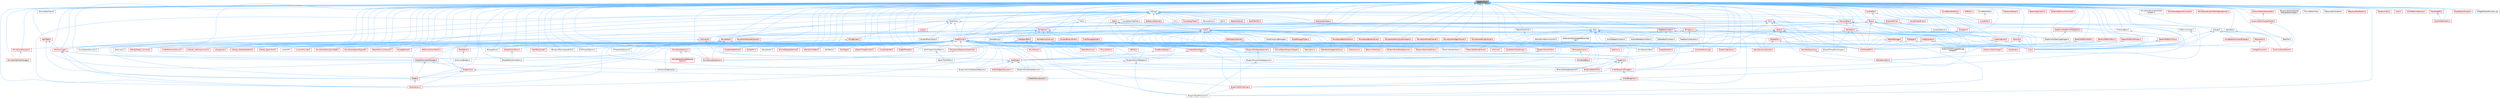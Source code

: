 digraph "PlatformCrt.h"
{
 // INTERACTIVE_SVG=YES
 // LATEX_PDF_SIZE
  bgcolor="transparent";
  edge [fontname=Helvetica,fontsize=10,labelfontname=Helvetica,labelfontsize=10];
  node [fontname=Helvetica,fontsize=10,shape=box,height=0.2,width=0.4];
  Node1 [id="Node000001",label="PlatformCrt.h",height=0.2,width=0.4,color="gray40", fillcolor="grey60", style="filled", fontcolor="black",tooltip=" "];
  Node1 -> Node2 [id="edge1_Node000001_Node000002",dir="back",color="steelblue1",style="solid",tooltip=" "];
  Node2 [id="Node000002",label="App.h",height=0.2,width=0.4,color="grey40", fillcolor="white", style="filled",URL="$de/d8b/App_8h.html",tooltip=" "];
  Node2 -> Node3 [id="edge2_Node000002_Node000003",dir="back",color="steelblue1",style="solid",tooltip=" "];
  Node3 [id="Node000003",label="AndroidFeedbackContext.h",height=0.2,width=0.4,color="grey40", fillcolor="white", style="filled",URL="$d3/ddd/AndroidFeedbackContext_8h.html",tooltip=" "];
  Node2 -> Node4 [id="edge3_Node000002_Node000004",dir="back",color="steelblue1",style="solid",tooltip=" "];
  Node4 [id="Node000004",label="Core.h",height=0.2,width=0.4,color="red", fillcolor="#FFF0F0", style="filled",URL="$d6/dd7/Core_8h.html",tooltip=" "];
  Node2 -> Node13 [id="edge4_Node000002_Node000013",dir="back",color="steelblue1",style="solid",tooltip=" "];
  Node13 [id="Node000013",label="CoreSharedPCH.h",height=0.2,width=0.4,color="red", fillcolor="#FFF0F0", style="filled",URL="$d8/de5/CoreSharedPCH_8h.html",tooltip=" "];
  Node2 -> Node18 [id="edge5_Node000002_Node000018",dir="back",color="steelblue1",style="solid",tooltip=" "];
  Node18 [id="Node000018",label="FeedbackContextAnsi.h",height=0.2,width=0.4,color="grey40", fillcolor="white", style="filled",URL="$de/d11/FeedbackContextAnsi_8h.html",tooltip=" "];
  Node2 -> Node19 [id="edge6_Node000002_Node000019",dir="back",color="steelblue1",style="solid",tooltip=" "];
  Node19 [id="Node000019",label="IOSFeedbackContext.h",height=0.2,width=0.4,color="grey40", fillcolor="white", style="filled",URL="$d5/daa/IOSFeedbackContext_8h.html",tooltip=" "];
  Node2 -> Node20 [id="edge7_Node000002_Node000020",dir="back",color="steelblue1",style="solid",tooltip=" "];
  Node20 [id="Node000020",label="LevelEditorPlaySettings.h",height=0.2,width=0.4,color="red", fillcolor="#FFF0F0", style="filled",URL="$d4/d3b/LevelEditorPlaySettings_8h.html",tooltip=" "];
  Node2 -> Node22 [id="edge8_Node000002_Node000022",dir="back",color="steelblue1",style="solid",tooltip=" "];
  Node22 [id="Node000022",label="MallocBinnedCommonUtils.h",height=0.2,width=0.4,color="grey40", fillcolor="white", style="filled",URL="$dc/ded/MallocBinnedCommonUtils_8h.html",tooltip=" "];
  Node2 -> Node23 [id="edge9_Node000002_Node000023",dir="back",color="steelblue1",style="solid",tooltip=" "];
  Node23 [id="Node000023",label="MaterialInstanceUpdateParameter\lSet.h",height=0.2,width=0.4,color="grey40", fillcolor="white", style="filled",URL="$dd/df7/MaterialInstanceUpdateParameterSet_8h.html",tooltip=" "];
  Node2 -> Node24 [id="edge10_Node000002_Node000024",dir="back",color="steelblue1",style="solid",tooltip=" "];
  Node24 [id="Node000024",label="ParallelFor.h",height=0.2,width=0.4,color="red", fillcolor="#FFF0F0", style="filled",URL="$d2/da1/ParallelFor_8h.html",tooltip=" "];
  Node24 -> Node13 [id="edge11_Node000024_Node000013",dir="back",color="steelblue1",style="solid",tooltip=" "];
  Node24 -> Node204 [id="edge12_Node000024_Node000204",dir="back",color="steelblue1",style="solid",tooltip=" "];
  Node204 [id="Node000204",label="SparseDynamicOctree3.h",height=0.2,width=0.4,color="red", fillcolor="#FFF0F0", style="filled",URL="$df/d29/SparseDynamicOctree3_8h.html",tooltip=" "];
  Node2 -> Node212 [id="edge13_Node000002_Node000212",dir="back",color="steelblue1",style="solid",tooltip=" "];
  Node212 [id="Node000212",label="PhysicsPublic.h",height=0.2,width=0.4,color="red", fillcolor="#FFF0F0", style="filled",URL="$de/de4/PhysicsPublic_8h.html",tooltip=" "];
  Node2 -> Node571 [id="edge14_Node000002_Node000571",dir="back",color="steelblue1",style="solid",tooltip=" "];
  Node571 [id="Node000571",label="ShaderParameterUtils.h",height=0.2,width=0.4,color="red", fillcolor="#FFF0F0", style="filled",URL="$d9/dfb/ShaderParameterUtils_8h.html",tooltip=" "];
  Node2 -> Node596 [id="edge15_Node000002_Node000596",dir="back",color="steelblue1",style="solid",tooltip=" "];
  Node596 [id="Node000596",label="StreamableRenderAsset.h",height=0.2,width=0.4,color="red", fillcolor="#FFF0F0", style="filled",URL="$d3/dbd/StreamableRenderAsset_8h.html",tooltip=" "];
  Node2 -> Node921 [id="edge16_Node000002_Node000921",dir="back",color="steelblue1",style="solid",tooltip=" "];
  Node921 [id="Node000921",label="UnixFeedbackContext.h",height=0.2,width=0.4,color="grey40", fillcolor="white", style="filled",URL="$d2/db0/UnixFeedbackContext_8h.html",tooltip=" "];
  Node2 -> Node922 [id="edge17_Node000002_Node000922",dir="back",color="steelblue1",style="solid",tooltip=" "];
  Node922 [id="Node000922",label="UtilsCore.h",height=0.2,width=0.4,color="red", fillcolor="#FFF0F0", style="filled",URL="$d2/d12/UtilsCore_8h.html",tooltip=" "];
  Node1 -> Node924 [id="edge18_Node000001_Node000924",dir="back",color="steelblue1",style="solid",tooltip=" "];
  Node924 [id="Node000924",label="ArchiveStackTrace.h",height=0.2,width=0.4,color="grey40", fillcolor="white", style="filled",URL="$d9/d16/ArchiveStackTrace_8h.html",tooltip=" "];
  Node1 -> Node925 [id="edge19_Node000001_Node000925",dir="back",color="steelblue1",style="solid",tooltip=" "];
  Node925 [id="Node000925",label="BlueprintActionDatabase.h",height=0.2,width=0.4,color="grey40", fillcolor="white", style="filled",URL="$d4/dae/BlueprintActionDatabase_8h.html",tooltip=" "];
  Node925 -> Node926 [id="edge20_Node000925_Node000926",dir="back",color="steelblue1",style="solid",tooltip=" "];
  Node926 [id="Node000926",label="BlueprintActionDatabaseRegistrar.h",height=0.2,width=0.4,color="grey40", fillcolor="white", style="filled",URL="$d5/d5d/BlueprintActionDatabaseRegistrar_8h.html",tooltip=" "];
  Node925 -> Node927 [id="edge21_Node000925_Node000927",dir="back",color="steelblue1",style="solid",tooltip=" "];
  Node927 [id="Node000927",label="BlueprintTypePromotion.h",height=0.2,width=0.4,color="grey40", fillcolor="white", style="filled",URL="$d2/d23/BlueprintTypePromotion_8h.html",tooltip=" "];
  Node1 -> Node927 [id="edge22_Node000001_Node000927",dir="back",color="steelblue1",style="solid",tooltip=" "];
  Node1 -> Node928 [id="edge23_Node000001_Node000928",dir="back",color="steelblue1",style="solid",tooltip=" "];
  Node928 [id="Node000928",label="BoolPropertyTrackEditor.h",height=0.2,width=0.4,color="grey40", fillcolor="white", style="filled",URL="$db/d07/BoolPropertyTrackEditor_8h.html",tooltip=" "];
  Node928 -> Node929 [id="edge24_Node000928_Node000929",dir="back",color="steelblue1",style="solid",tooltip=" "];
  Node929 [id="Node000929",label="SpawnTrackEditor.h",height=0.2,width=0.4,color="grey40", fillcolor="white", style="filled",URL="$d5/dac/SpawnTrackEditor_8h.html",tooltip=" "];
  Node1 -> Node930 [id="edge25_Node000001_Node000930",dir="back",color="steelblue1",style="solid",tooltip=" "];
  Node930 [id="Node000930",label="ByteSwap.h",height=0.2,width=0.4,color="grey40", fillcolor="white", style="filled",URL="$dc/dd7/ByteSwap_8h.html",tooltip=" "];
  Node930 -> Node931 [id="edge26_Node000930_Node000931",dir="back",color="steelblue1",style="solid",tooltip=" "];
  Node931 [id="Node000931",label="CompactBinaryValue.h",height=0.2,width=0.4,color="grey40", fillcolor="white", style="filled",URL="$d8/d11/CompactBinaryValue_8h.html",tooltip=" "];
  Node930 -> Node4 [id="edge27_Node000930_Node000004",dir="back",color="steelblue1",style="solid",tooltip=" "];
  Node930 -> Node932 [id="edge28_Node000930_Node000932",dir="back",color="steelblue1",style="solid",tooltip=" "];
  Node932 [id="Node000932",label="CoreMinimal.h",height=0.2,width=0.4,color="red", fillcolor="#FFF0F0", style="filled",URL="$d7/d67/CoreMinimal_8h.html",tooltip=" "];
  Node932 -> Node1384 [id="edge29_Node000932_Node001384",dir="back",color="steelblue1",style="solid",tooltip=" "];
  Node1384 [id="Node001384",label="AnimNodeBase.h",height=0.2,width=0.4,color="red", fillcolor="#FFF0F0", style="filled",URL="$d9/dce/AnimNodeBase_8h.html",tooltip=" "];
  Node932 -> Node2093 [id="edge30_Node000932_Node002093",dir="back",color="steelblue1",style="solid",tooltip=" "];
  Node2093 [id="Node002093",label="ArchiveObjectPropertyMapper.h",height=0.2,width=0.4,color="red", fillcolor="#FFF0F0", style="filled",URL="$dc/d9a/ArchiveObjectPropertyMapper_8h.html",tooltip=" "];
  Node932 -> Node2344 [id="edge31_Node000932_Node002344",dir="back",color="steelblue1",style="solid",tooltip=" "];
  Node2344 [id="Node002344",label="Attenuation.h",height=0.2,width=0.4,color="red", fillcolor="#FFF0F0", style="filled",URL="$d3/d18/Attenuation_8h.html",tooltip=" "];
  Node932 -> Node2441 [id="edge32_Node000932_Node002441",dir="back",color="steelblue1",style="solid",tooltip=" "];
  Node2441 [id="Node002441",label="AudioPanelWidgetInterface.h",height=0.2,width=0.4,color="red", fillcolor="#FFF0F0", style="filled",URL="$da/d52/AudioPanelWidgetInterface_8h.html",tooltip=" "];
  Node932 -> Node2472 [id="edge33_Node000932_Node002472",dir="back",color="steelblue1",style="solid",tooltip=" "];
  Node2472 [id="Node002472",label="AudioVolume.h",height=0.2,width=0.4,color="red", fillcolor="#FFF0F0", style="filled",URL="$dd/dbb/AudioVolume_8h.html",tooltip=" "];
  Node932 -> Node2443 [id="edge34_Node000932_Node002443",dir="back",color="steelblue1",style="solid",tooltip=" "];
  Node2443 [id="Node002443",label="AudioWidgetSubsystem.h",height=0.2,width=0.4,color="red", fillcolor="#FFF0F0", style="filled",URL="$de/d1b/AudioWidgetSubsystem_8h.html",tooltip=" "];
  Node932 -> Node784 [id="edge35_Node000932_Node000784",dir="back",color="steelblue1",style="solid",tooltip=" "];
  Node784 [id="Node000784",label="BPVariableDragDropAction.h",height=0.2,width=0.4,color="grey40", fillcolor="white", style="filled",URL="$dd/d23/BPVariableDragDropAction_8h.html",tooltip=" "];
  Node932 -> Node2531 [id="edge36_Node000932_Node002531",dir="back",color="steelblue1",style="solid",tooltip=" "];
  Node2531 [id="Node002531",label="BehaviorTreeTypes.h",height=0.2,width=0.4,color="red", fillcolor="#FFF0F0", style="filled",URL="$db/d7c/BehaviorTreeTypes_8h.html",tooltip=" "];
  Node932 -> Node2593 [id="edge37_Node000932_Node002593",dir="back",color="steelblue1",style="solid",tooltip=" "];
  Node2593 [id="Node002593",label="Blueprint.h",height=0.2,width=0.4,color="red", fillcolor="#FFF0F0", style="filled",URL="$d8/d4d/Blueprint_8h.html",tooltip=" "];
  Node2593 -> Node784 [id="edge38_Node002593_Node000784",dir="back",color="steelblue1",style="solid",tooltip=" "];
  Node2593 -> Node1765 [id="edge39_Node002593_Node001765",dir="back",color="steelblue1",style="solid",tooltip=" "];
  Node1765 [id="Node001765",label="BlueprintEditorSettings.h",height=0.2,width=0.4,color="red", fillcolor="#FFF0F0", style="filled",URL="$d4/dbc/BlueprintEditorSettings_8h.html",tooltip=" "];
  Node1765 -> Node927 [id="edge40_Node001765_Node000927",dir="back",color="steelblue1",style="solid",tooltip=" "];
  Node2593 -> Node2121 [id="edge41_Node002593_Node002121",dir="back",color="steelblue1",style="solid",tooltip=" "];
  Node2121 [id="Node002121",label="BlueprintEditorUtils.h",height=0.2,width=0.4,color="red", fillcolor="#FFF0F0", style="filled",URL="$d7/d3d/BlueprintEditorUtils_8h.html",tooltip=" "];
  Node2593 -> Node2613 [id="edge42_Node002593_Node002613",dir="back",color="steelblue1",style="solid",tooltip=" "];
  Node2613 [id="Node002613",label="FindInBlueprintManager.h",height=0.2,width=0.4,color="red", fillcolor="#FFF0F0", style="filled",URL="$db/d3b/FindInBlueprintManager_8h.html",tooltip=" "];
  Node2613 -> Node1764 [id="edge43_Node002613_Node001764",dir="back",color="steelblue1",style="solid",tooltip=" "];
  Node1764 [id="Node001764",label="FindInBlueprints.h",height=0.2,width=0.4,color="red", fillcolor="#FFF0F0", style="filled",URL="$d0/d27/FindInBlueprints_8h.html",tooltip=" "];
  Node1764 -> Node1765 [id="edge44_Node001764_Node001765",dir="back",color="steelblue1",style="solid",tooltip=" "];
  Node932 -> Node925 [id="edge45_Node000932_Node000925",dir="back",color="steelblue1",style="solid",tooltip=" "];
  Node932 -> Node926 [id="edge46_Node000932_Node000926",dir="back",color="steelblue1",style="solid",tooltip=" "];
  Node932 -> Node2766 [id="edge47_Node000932_Node002766",dir="back",color="steelblue1",style="solid",tooltip=" "];
  Node2766 [id="Node002766",label="BlueprintActionFilter.h",height=0.2,width=0.4,color="red", fillcolor="#FFF0F0", style="filled",URL="$d5/d2a/BlueprintActionFilter_8h.html",tooltip=" "];
  Node2766 -> Node2621 [id="edge48_Node002766_Node002621",dir="back",color="steelblue1",style="solid",tooltip=" "];
  Node2621 [id="Node002621",label="BlueprintFunctionNodeSpawner.h",height=0.2,width=0.4,color="grey40", fillcolor="white", style="filled",URL="$d0/d59/BlueprintFunctionNodeSpawner_8h.html",tooltip=" "];
  Node2621 -> Node927 [id="edge49_Node002621_Node000927",dir="back",color="steelblue1",style="solid",tooltip=" "];
  Node932 -> Node2770 [id="edge50_Node000932_Node002770",dir="back",color="steelblue1",style="solid",tooltip=" "];
  Node2770 [id="Node002770",label="BlueprintAssetNodeSpawner.h",height=0.2,width=0.4,color="grey40", fillcolor="white", style="filled",URL="$d2/d56/BlueprintAssetNodeSpawner_8h.html",tooltip=" "];
  Node932 -> Node1765 [id="edge51_Node000932_Node001765",dir="back",color="steelblue1",style="solid",tooltip=" "];
  Node932 -> Node2121 [id="edge52_Node000932_Node002121",dir="back",color="steelblue1",style="solid",tooltip=" "];
  Node932 -> Node2669 [id="edge53_Node000932_Node002669",dir="back",color="steelblue1",style="solid",tooltip=" "];
  Node2669 [id="Node002669",label="BlueprintEventNodeSpawner.h",height=0.2,width=0.4,color="red", fillcolor="#FFF0F0", style="filled",URL="$d4/dd3/BlueprintEventNodeSpawner_8h.html",tooltip=" "];
  Node932 -> Node2619 [id="edge54_Node000932_Node002619",dir="back",color="steelblue1",style="solid",tooltip=" "];
  Node2619 [id="Node002619",label="BlueprintFieldNodeSpawner.h",height=0.2,width=0.4,color="red", fillcolor="#FFF0F0", style="filled",URL="$da/d70/BlueprintFieldNodeSpawner_8h.html",tooltip=" "];
  Node2619 -> Node2621 [id="edge55_Node002619_Node002621",dir="back",color="steelblue1",style="solid",tooltip=" "];
  Node932 -> Node2621 [id="edge56_Node000932_Node002621",dir="back",color="steelblue1",style="solid",tooltip=" "];
  Node932 -> Node2944 [id="edge57_Node000932_Node002944",dir="back",color="steelblue1",style="solid",tooltip=" "];
  Node2944 [id="Node002944",label="BlueprintGeneratedClass.h",height=0.2,width=0.4,color="red", fillcolor="#FFF0F0", style="filled",URL="$d6/d77/BlueprintGeneratedClass_8h.html",tooltip=" "];
  Node932 -> Node2956 [id="edge58_Node000932_Node002956",dir="back",color="steelblue1",style="solid",tooltip=" "];
  Node2956 [id="Node002956",label="BlueprintNodeHelpers.h",height=0.2,width=0.4,color="grey40", fillcolor="white", style="filled",URL="$df/d9b/BlueprintNodeHelpers_8h.html",tooltip=" "];
  Node932 -> Node927 [id="edge59_Node000932_Node000927",dir="back",color="steelblue1",style="solid",tooltip=" "];
  Node932 -> Node928 [id="edge60_Node000932_Node000928",dir="back",color="steelblue1",style="solid",tooltip=" "];
  Node932 -> Node3330 [id="edge61_Node000932_Node003330",dir="back",color="steelblue1",style="solid",tooltip=" "];
  Node3330 [id="Node003330",label="ChunkDependencyInfo.h",height=0.2,width=0.4,color="grey40", fillcolor="white", style="filled",URL="$da/da2/ChunkDependencyInfo_8h.html",tooltip=" "];
  Node932 -> Node1629 [id="edge62_Node000932_Node001629",dir="back",color="steelblue1",style="solid",tooltip=" "];
  Node1629 [id="Node001629",label="CollectionDragDropOp.h",height=0.2,width=0.4,color="grey40", fillcolor="white", style="filled",URL="$d6/d23/CollectionDragDropOp_8h.html",tooltip=" "];
  Node932 -> Node3625 [id="edge63_Node000932_Node003625",dir="back",color="steelblue1",style="solid",tooltip=" "];
  Node3625 [id="Node003625",label="CompilerResultsLog.h",height=0.2,width=0.4,color="red", fillcolor="#FFF0F0", style="filled",URL="$dc/d68/CompilerResultsLog_8h.html",tooltip=" "];
  Node3625 -> Node2593 [id="edge64_Node003625_Node002593",dir="back",color="steelblue1",style="solid",tooltip=" "];
  Node932 -> Node4 [id="edge65_Node000932_Node000004",dir="back",color="steelblue1",style="solid",tooltip=" "];
  Node932 -> Node13 [id="edge66_Node000932_Node000013",dir="back",color="steelblue1",style="solid",tooltip=" "];
  Node932 -> Node4077 [id="edge67_Node000932_Node004077",dir="back",color="steelblue1",style="solid",tooltip=" "];
  Node4077 [id="Node004077",label="Delaunay2.h",height=0.2,width=0.4,color="grey40", fillcolor="white", style="filled",URL="$d2/d4c/Delaunay2_8h.html",tooltip=" "];
  Node932 -> Node97 [id="edge68_Node000932_Node000097",dir="back",color="steelblue1",style="solid",tooltip=" "];
  Node97 [id="Node000097",label="DynamicMeshSelector.h",height=0.2,width=0.4,color="red", fillcolor="#FFF0F0", style="filled",URL="$dc/d01/DynamicMeshSelector_8h.html",tooltip=" "];
  Node932 -> Node3897 [id="edge69_Node000932_Node003897",dir="back",color="steelblue1",style="solid",tooltip=" "];
  Node3897 [id="Node003897",label="EdGraphNode_Comment.h",height=0.2,width=0.4,color="red", fillcolor="#FFF0F0", style="filled",URL="$dd/d88/EdGraphNode__Comment_8h.html",tooltip=" "];
  Node932 -> Node2613 [id="edge70_Node000932_Node002613",dir="back",color="steelblue1",style="solid",tooltip=" "];
  Node932 -> Node1764 [id="edge71_Node000932_Node001764",dir="back",color="steelblue1",style="solid",tooltip=" "];
  Node932 -> Node4709 [id="edge72_Node000932_Node004709",dir="back",color="steelblue1",style="solid",tooltip=" "];
  Node4709 [id="Node004709",label="FindReferencersArchive.h",height=0.2,width=0.4,color="red", fillcolor="#FFF0F0", style="filled",URL="$d5/d8f/FindReferencersArchive_8h.html",tooltip=" "];
  Node932 -> Node3658 [id="edge73_Node000932_Node003658",dir="back",color="steelblue1",style="solid",tooltip=" "];
  Node3658 [id="Node003658",label="InputRouter.h",height=0.2,width=0.4,color="red", fillcolor="#FFF0F0", style="filled",URL="$d8/d82/InputRouter_8h.html",tooltip=" "];
  Node932 -> Node6562 [id="edge74_Node000932_Node006562",dir="back",color="steelblue1",style="solid",tooltip=" "];
  Node6562 [id="Node006562",label="InteractiveToolChange.h",height=0.2,width=0.4,color="red", fillcolor="#FFF0F0", style="filled",URL="$db/d7a/InteractiveToolChange_8h.html",tooltip=" "];
  Node932 -> Node2638 [id="edge75_Node000932_Node002638",dir="back",color="steelblue1",style="solid",tooltip=" "];
  Node2638 [id="Node002638",label="K2Node_CallArrayFunction.h",height=0.2,width=0.4,color="red", fillcolor="#FFF0F0", style="filled",URL="$d7/d2f/K2Node__CallArrayFunction_8h.html",tooltip=" "];
  Node932 -> Node2698 [id="edge76_Node000932_Node002698",dir="back",color="steelblue1",style="solid",tooltip=" "];
  Node2698 [id="Node002698",label="K2Node_GetDataTableRow.h",height=0.2,width=0.4,color="red", fillcolor="#FFF0F0", style="filled",URL="$d5/d7f/K2Node__GetDataTableRow_8h.html",tooltip=" "];
  Node932 -> Node2724 [id="edge77_Node000932_Node002724",dir="back",color="steelblue1",style="solid",tooltip=" "];
  Node2724 [id="Node002724",label="K2Node_SpawnActor.h",height=0.2,width=0.4,color="red", fillcolor="#FFF0F0", style="filled",URL="$df/dd1/K2Node__SpawnActor_8h.html",tooltip=" "];
  Node932 -> Node20 [id="edge78_Node000932_Node000020",dir="back",color="steelblue1",style="solid",tooltip=" "];
  Node932 -> Node6621 [id="edge79_Node000932_Node006621",dir="back",color="steelblue1",style="solid",tooltip=" "];
  Node6621 [id="Node006621",label="LinkerDiff.h",height=0.2,width=0.4,color="grey40", fillcolor="white", style="filled",URL="$d5/def/LinkerDiff_8h.html",tooltip=" "];
  Node932 -> Node5652 [id="edge80_Node000932_Node005652",dir="back",color="steelblue1",style="solid",tooltip=" "];
  Node5652 [id="Node005652",label="LiveLinkProvider.h",height=0.2,width=0.4,color="red", fillcolor="#FFF0F0", style="filled",URL="$de/d9f/LiveLinkProvider_8h.html",tooltip=" "];
  Node932 -> Node2366 [id="edge81_Node000932_Node002366",dir="back",color="steelblue1",style="solid",tooltip=" "];
  Node2366 [id="Node002366",label="MeshAttributeArray.h",height=0.2,width=0.4,color="red", fillcolor="#FFF0F0", style="filled",URL="$dd/dcf/MeshAttributeArray_8h.html",tooltip=" "];
  Node2366 -> Node2377 [id="edge82_Node002366_Node002377",dir="back",color="steelblue1",style="solid",tooltip=" "];
  Node2377 [id="Node002377",label="MeshDescription.h",height=0.2,width=0.4,color="red", fillcolor="#FFF0F0", style="filled",URL="$d5/d91/MeshDescription_8h.html",tooltip=" "];
  Node932 -> Node2889 [id="edge83_Node000932_Node002889",dir="back",color="steelblue1",style="solid",tooltip=" "];
  Node2889 [id="Node002889",label="MovieScene.h",height=0.2,width=0.4,color="red", fillcolor="#FFF0F0", style="filled",URL="$df/da9/MovieScene_8h.html",tooltip=" "];
  Node932 -> Node5566 [id="edge84_Node000932_Node005566",dir="back",color="steelblue1",style="solid",tooltip=" "];
  Node5566 [id="Node005566",label="MovieSceneActorReference\lSection.h",height=0.2,width=0.4,color="red", fillcolor="#FFF0F0", style="filled",URL="$de/d12/MovieSceneActorReferenceSection_8h.html",tooltip=" "];
  Node932 -> Node5601 [id="edge85_Node000932_Node005601",dir="back",color="steelblue1",style="solid",tooltip=" "];
  Node5601 [id="Node005601",label="MovieSceneEvaluationState.h",height=0.2,width=0.4,color="red", fillcolor="#FFF0F0", style="filled",URL="$d4/d20/MovieSceneEvaluationState_8h.html",tooltip=" "];
  Node932 -> Node6817 [id="edge86_Node000932_Node006817",dir="back",color="steelblue1",style="solid",tooltip=" "];
  Node6817 [id="Node006817",label="MovieScenePlayback.h",height=0.2,width=0.4,color="red", fillcolor="#FFF0F0", style="filled",URL="$dc/d44/MovieScenePlayback_8h.html",tooltip=" "];
  Node6817 -> Node4762 [id="edge87_Node006817_Node004762",dir="back",color="steelblue1",style="solid",tooltip=" "];
  Node4762 [id="Node004762",label="MovieSceneEntityManager.h",height=0.2,width=0.4,color="red", fillcolor="#FFF0F0", style="filled",URL="$d5/d5b/MovieSceneEntityManager_8h.html",tooltip=" "];
  Node932 -> Node5668 [id="edge88_Node000932_Node005668",dir="back",color="steelblue1",style="solid",tooltip=" "];
  Node5668 [id="Node005668",label="MovieSceneSection.h",height=0.2,width=0.4,color="red", fillcolor="#FFF0F0", style="filled",URL="$db/d95/MovieSceneSection_8h.html",tooltip=" "];
  Node5668 -> Node5566 [id="edge89_Node005668_Node005566",dir="back",color="steelblue1",style="solid",tooltip=" "];
  Node5668 -> Node4821 [id="edge90_Node005668_Node004821",dir="back",color="steelblue1",style="solid",tooltip=" "];
  Node4821 [id="Node004821",label="MovieSceneSubSection.h",height=0.2,width=0.4,color="red", fillcolor="#FFF0F0", style="filled",URL="$dd/d38/MovieSceneSubSection_8h.html",tooltip=" "];
  Node932 -> Node5896 [id="edge91_Node000932_Node005896",dir="back",color="steelblue1",style="solid",tooltip=" "];
  Node5896 [id="Node005896",label="MovieSceneSequenceHierarchy.h",height=0.2,width=0.4,color="red", fillcolor="#FFF0F0", style="filled",URL="$d0/dd7/MovieSceneSequenceHierarchy_8h.html",tooltip=" "];
  Node5896 -> Node4821 [id="edge92_Node005896_Node004821",dir="back",color="steelblue1",style="solid",tooltip=" "];
  Node932 -> Node5907 [id="edge93_Node000932_Node005907",dir="back",color="steelblue1",style="solid",tooltip=" "];
  Node5907 [id="Node005907",label="MovieSceneSpawnRegister.h",height=0.2,width=0.4,color="red", fillcolor="#FFF0F0", style="filled",URL="$d4/da4/MovieSceneSpawnRegister_8h.html",tooltip=" "];
  Node932 -> Node4821 [id="edge94_Node000932_Node004821",dir="back",color="steelblue1",style="solid",tooltip=" "];
  Node932 -> Node6864 [id="edge95_Node000932_Node006864",dir="back",color="steelblue1",style="solid",tooltip=" "];
  Node6864 [id="Node006864",label="ObjectMemoryAnalyzer.h",height=0.2,width=0.4,color="red", fillcolor="#FFF0F0", style="filled",URL="$d7/d08/ObjectMemoryAnalyzer_8h.html",tooltip=" "];
  Node932 -> Node6869 [id="edge96_Node000932_Node006869",dir="back",color="steelblue1",style="solid",tooltip=" "];
  Node6869 [id="Node006869",label="ObjectResource.h",height=0.2,width=0.4,color="red", fillcolor="#FFF0F0", style="filled",URL="$d5/d42/ObjectResource_8h.html",tooltip=" "];
  Node932 -> Node6140 [id="edge97_Node000932_Node006140",dir="back",color="steelblue1",style="solid",tooltip=" "];
  Node6140 [id="Node006140",label="PackageReload.h",height=0.2,width=0.4,color="red", fillcolor="#FFF0F0", style="filled",URL="$d9/d25/PackageReload_8h.html",tooltip=" "];
  Node932 -> Node6886 [id="edge98_Node000932_Node006886",dir="back",color="steelblue1",style="solid",tooltip=" "];
  Node6886 [id="Node006886",label="PackageStore.h",height=0.2,width=0.4,color="grey40", fillcolor="white", style="filled",URL="$d0/dc2/PackageStore_8h.html",tooltip=" "];
  Node932 -> Node212 [id="edge99_Node000932_Node000212",dir="back",color="steelblue1",style="solid",tooltip=" "];
  Node932 -> Node6957 [id="edge100_Node000932_Node006957",dir="back",color="steelblue1",style="solid",tooltip=" "];
  Node6957 [id="Node006957",label="PointSetHashTable.h",height=0.2,width=0.4,color="grey40", fillcolor="white", style="filled",URL="$dd/d74/PointSetHashTable_8h.html",tooltip=" "];
  Node932 -> Node6372 [id="edge101_Node000932_Node006372",dir="back",color="steelblue1",style="solid",tooltip=" "];
  Node6372 [id="Node006372",label="QueuedThreadPoolWrapper.h",height=0.2,width=0.4,color="grey40", fillcolor="white", style="filled",URL="$dc/d5f/QueuedThreadPoolWrapper_8h.html",tooltip=" "];
  Node932 -> Node41 [id="edge102_Node000932_Node000041",dir="back",color="steelblue1",style="solid",tooltip=" "];
  Node41 [id="Node000041",label="ReferenceChainSearch.h",height=0.2,width=0.4,color="red", fillcolor="#FFF0F0", style="filled",URL="$d3/db7/ReferenceChainSearch_8h.html",tooltip=" "];
  Node932 -> Node3018 [id="edge103_Node000932_Node003018",dir="back",color="steelblue1",style="solid",tooltip=" "];
  Node3018 [id="Node003018",label="RigVMByteCode.h",height=0.2,width=0.4,color="red", fillcolor="#FFF0F0", style="filled",URL="$da/d6c/RigVMByteCode_8h.html",tooltip=" "];
  Node932 -> Node1624 [id="edge104_Node000932_Node001624",dir="back",color="steelblue1",style="solid",tooltip=" "];
  Node1624 [id="Node001624",label="SBlueprintNamespaceEntry.h",height=0.2,width=0.4,color="grey40", fillcolor="white", style="filled",URL="$d4/d22/SBlueprintNamespaceEntry_8h.html",tooltip=" "];
  Node932 -> Node1821 [id="edge105_Node000932_Node001821",dir="back",color="steelblue1",style="solid",tooltip=" "];
  Node1821 [id="Node001821",label="SCSVImportOptions.h",height=0.2,width=0.4,color="grey40", fillcolor="white", style="filled",URL="$d7/dfe/SCSVImportOptions_8h.html",tooltip=" "];
  Node932 -> Node1940 [id="edge106_Node000932_Node001940",dir="back",color="steelblue1",style="solid",tooltip=" "];
  Node1940 [id="Node001940",label="SCommentBubble.h",height=0.2,width=0.4,color="grey40", fillcolor="white", style="filled",URL="$d9/d84/SCommentBubble_8h.html",tooltip=" "];
  Node932 -> Node1835 [id="edge107_Node000932_Node001835",dir="back",color="steelblue1",style="solid",tooltip=" "];
  Node1835 [id="Node001835",label="SFilterableObjectList.h",height=0.2,width=0.4,color="grey40", fillcolor="white", style="filled",URL="$dc/de4/SFilterableObjectList_8h.html",tooltip=" "];
  Node932 -> Node1836 [id="edge108_Node000932_Node001836",dir="back",color="steelblue1",style="solid",tooltip=" "];
  Node1836 [id="Node001836",label="SGraphActionMenu.h",height=0.2,width=0.4,color="red", fillcolor="#FFF0F0", style="filled",URL="$d0/d9a/SGraphActionMenu_8h.html",tooltip=" "];
  Node1836 -> Node1730 [id="edge109_Node001836_Node001730",dir="back",color="steelblue1",style="solid",tooltip=" "];
  Node1730 [id="Node001730",label="SGraphEditorActionMenu.h",height=0.2,width=0.4,color="grey40", fillcolor="white", style="filled",URL="$dd/d8d/SGraphEditorActionMenu_8h.html",tooltip=" "];
  Node932 -> Node1730 [id="edge110_Node000932_Node001730",dir="back",color="steelblue1",style="solid",tooltip=" "];
  Node932 -> Node1683 [id="edge111_Node000932_Node001683",dir="back",color="steelblue1",style="solid",tooltip=" "];
  Node1683 [id="Node001683",label="SGraphNodeDefault.h",height=0.2,width=0.4,color="red", fillcolor="#FFF0F0", style="filled",URL="$de/daa/SGraphNodeDefault_8h.html",tooltip=" "];
  Node932 -> Node1696 [id="edge112_Node000932_Node001696",dir="back",color="steelblue1",style="solid",tooltip=" "];
  Node1696 [id="Node001696",label="SGraphPin.h",height=0.2,width=0.4,color="red", fillcolor="#FFF0F0", style="filled",URL="$d1/dd1/SGraphPin_8h.html",tooltip=" "];
  Node932 -> Node1655 [id="edge113_Node000932_Node001655",dir="back",color="steelblue1",style="solid",tooltip=" "];
  Node1655 [id="Node001655",label="SKeySelector.h",height=0.2,width=0.4,color="grey40", fillcolor="white", style="filled",URL="$de/d62/SKeySelector_8h.html",tooltip=" "];
  Node932 -> Node1842 [id="edge114_Node000932_Node001842",dir="back",color="steelblue1",style="solid",tooltip=" "];
  Node1842 [id="Node001842",label="SKismetDebugTreeView.h",height=0.2,width=0.4,color="red", fillcolor="#FFF0F0", style="filled",URL="$dc/df5/SKismetDebugTreeView_8h.html",tooltip=" "];
  Node932 -> Node1823 [id="edge115_Node000932_Node001823",dir="back",color="steelblue1",style="solid",tooltip=" "];
  Node1823 [id="Node001823",label="SNameComboBox.h",height=0.2,width=0.4,color="red", fillcolor="#FFF0F0", style="filled",URL="$d8/d4b/SNameComboBox_8h.html",tooltip=" "];
  Node932 -> Node1938 [id="edge116_Node000932_Node001938",dir="back",color="steelblue1",style="solid",tooltip=" "];
  Node1938 [id="Node001938",label="SNodePanel.h",height=0.2,width=0.4,color="red", fillcolor="#FFF0F0", style="filled",URL="$da/db1/SNodePanel_8h.html",tooltip=" "];
  Node1938 -> Node1940 [id="edge117_Node001938_Node001940",dir="back",color="steelblue1",style="solid",tooltip=" "];
  Node932 -> Node792 [id="edge118_Node000932_Node000792",dir="back",color="steelblue1",style="solid",tooltip=" "];
  Node792 [id="Node000792",label="SSCSEditor.h",height=0.2,width=0.4,color="grey40", fillcolor="white", style="filled",URL="$d0/d2e/SSCSEditor_8h.html",tooltip=" "];
  Node932 -> Node5069 [id="edge119_Node000932_Node005069",dir="back",color="steelblue1",style="solid",tooltip=" "];
  Node5069 [id="Node005069",label="Selection.h",height=0.2,width=0.4,color="red", fillcolor="#FFF0F0", style="filled",URL="$d9/d60/Editor_2UnrealEd_2Public_2Selection_8h.html",tooltip=" "];
  Node932 -> Node6357 [id="edge120_Node000932_Node006357",dir="back",color="steelblue1",style="solid",tooltip=" "];
  Node6357 [id="Node006357",label="Shader.h",height=0.2,width=0.4,color="red", fillcolor="#FFF0F0", style="filled",URL="$d2/dac/Shader_8h.html",tooltip=" "];
  Node6357 -> Node6361 [id="edge121_Node006357_Node006361",dir="back",color="steelblue1",style="solid",tooltip=" "];
  Node6361 [id="Node006361",label="VertexFactory.h",height=0.2,width=0.4,color="red", fillcolor="#FFF0F0", style="filled",URL="$d8/dc4/VertexFactory_8h.html",tooltip=" "];
  Node932 -> Node6356 [id="edge122_Node000932_Node006356",dir="back",color="steelblue1",style="solid",tooltip=" "];
  Node6356 [id="Node006356",label="ShaderCore.h",height=0.2,width=0.4,color="red", fillcolor="#FFF0F0", style="filled",URL="$d2/dc9/ShaderCore_8h.html",tooltip=" "];
  Node6356 -> Node6357 [id="edge123_Node006356_Node006357",dir="back",color="steelblue1",style="solid",tooltip=" "];
  Node6356 -> Node571 [id="edge124_Node006356_Node000571",dir="back",color="steelblue1",style="solid",tooltip=" "];
  Node6356 -> Node6361 [id="edge125_Node006356_Node006361",dir="back",color="steelblue1",style="solid",tooltip=" "];
  Node932 -> Node7058 [id="edge126_Node000932_Node007058",dir="back",color="steelblue1",style="solid",tooltip=" "];
  Node7058 [id="Node007058",label="ShaderParameterMetadata.h",height=0.2,width=0.4,color="red", fillcolor="#FFF0F0", style="filled",URL="$d6/df9/ShaderParameterMetadata_8h.html",tooltip=" "];
  Node7058 -> Node6357 [id="edge127_Node007058_Node006357",dir="back",color="steelblue1",style="solid",tooltip=" "];
  Node7058 -> Node6356 [id="edge128_Node007058_Node006356",dir="back",color="steelblue1",style="solid",tooltip=" "];
  Node932 -> Node571 [id="edge129_Node000932_Node000571",dir="back",color="steelblue1",style="solid",tooltip=" "];
  Node932 -> Node204 [id="edge130_Node000932_Node000204",dir="back",color="steelblue1",style="solid",tooltip=" "];
  Node932 -> Node929 [id="edge131_Node000932_Node000929",dir="back",color="steelblue1",style="solid",tooltip=" "];
  Node932 -> Node596 [id="edge132_Node000932_Node000596",dir="back",color="steelblue1",style="solid",tooltip=" "];
  Node932 -> Node7158 [id="edge133_Node000932_Node007158",dir="back",color="steelblue1",style="solid",tooltip=" "];
  Node7158 [id="Node007158",label="SweepGenerator.h",height=0.2,width=0.4,color="red", fillcolor="#FFF0F0", style="filled",URL="$df/dab/SweepGenerator_8h.html",tooltip=" "];
  Node932 -> Node5105 [id="edge134_Node000932_Node005105",dir="back",color="steelblue1",style="solid",tooltip=" "];
  Node5105 [id="Node005105",label="TickableEditorObject.h",height=0.2,width=0.4,color="red", fillcolor="#FFF0F0", style="filled",URL="$d9/d90/TickableEditorObject_8h.html",tooltip=" "];
  Node5105 -> Node925 [id="edge135_Node005105_Node000925",dir="back",color="steelblue1",style="solid",tooltip=" "];
  Node5105 -> Node2613 [id="edge136_Node005105_Node002613",dir="back",color="steelblue1",style="solid",tooltip=" "];
  Node932 -> Node7203 [id="edge137_Node000932_Node007203",dir="back",color="steelblue1",style="solid",tooltip=" "];
  Node7203 [id="Node007203",label="ToolTarget.h",height=0.2,width=0.4,color="red", fillcolor="#FFF0F0", style="filled",URL="$d2/d53/ToolTarget_8h.html",tooltip=" "];
  Node932 -> Node7275 [id="edge138_Node000932_Node007275",dir="back",color="steelblue1",style="solid",tooltip=" "];
  Node7275 [id="Node007275",label="UObjectThreadContext.h",height=0.2,width=0.4,color="red", fillcolor="#FFF0F0", style="filled",URL="$d7/da1/UObjectThreadContext_8h.html",tooltip=" "];
  Node932 -> Node7288 [id="edge139_Node000932_Node007288",dir="back",color="steelblue1",style="solid",tooltip=" "];
  Node7288 [id="Node007288",label="UniqueIndexSet.h",height=0.2,width=0.4,color="red", fillcolor="#FFF0F0", style="filled",URL="$d8/d8a/UniqueIndexSet_8h.html",tooltip=" "];
  Node932 -> Node922 [id="edge140_Node000932_Node000922",dir="back",color="steelblue1",style="solid",tooltip=" "];
  Node932 -> Node6361 [id="edge141_Node000932_Node006361",dir="back",color="steelblue1",style="solid",tooltip=" "];
  Node932 -> Node2283 [id="edge142_Node000932_Node002283",dir="back",color="steelblue1",style="solid",tooltip=" "];
  Node2283 [id="Node002283",label="WidgetTemplate.h",height=0.2,width=0.4,color="red", fillcolor="#FFF0F0", style="filled",URL="$d2/d75/WidgetTemplate_8h.html",tooltip=" "];
  Node930 -> Node13 [id="edge143_Node000930_Node000013",dir="back",color="steelblue1",style="solid",tooltip=" "];
  Node930 -> Node7356 [id="edge144_Node000930_Node007356",dir="back",color="steelblue1",style="solid",tooltip=" "];
  Node7356 [id="Node007356",label="IoChunkId.h",height=0.2,width=0.4,color="red", fillcolor="#FFF0F0", style="filled",URL="$dc/d0d/IoChunkId_8h.html",tooltip=" "];
  Node7356 -> Node5186 [id="edge145_Node007356_Node005186",dir="back",color="steelblue1",style="solid",tooltip=" "];
  Node5186 [id="Node005186",label="AssetData.h",height=0.2,width=0.4,color="red", fillcolor="#FFF0F0", style="filled",URL="$d9/d19/AssetData_8h.html",tooltip=" "];
  Node5186 -> Node2443 [id="edge146_Node005186_Node002443",dir="back",color="steelblue1",style="solid",tooltip=" "];
  Node5186 -> Node926 [id="edge147_Node005186_Node000926",dir="back",color="steelblue1",style="solid",tooltip=" "];
  Node5186 -> Node2770 [id="edge148_Node005186_Node002770",dir="back",color="steelblue1",style="solid",tooltip=" "];
  Node5186 -> Node1629 [id="edge149_Node005186_Node001629",dir="back",color="steelblue1",style="solid",tooltip=" "];
  Node7356 -> Node6377 [id="edge150_Node007356_Node006377",dir="back",color="steelblue1",style="solid",tooltip=" "];
  Node6377 [id="Node006377",label="IoDispatcher.h",height=0.2,width=0.4,color="red", fillcolor="#FFF0F0", style="filled",URL="$d8/d3c/IoDispatcher_8h.html",tooltip=" "];
  Node930 -> Node6377 [id="edge151_Node000930_Node006377",dir="back",color="steelblue1",style="solid",tooltip=" "];
  Node930 -> Node7357 [id="edge152_Node000930_Node007357",dir="back",color="steelblue1",style="solid",tooltip=" "];
  Node7357 [id="Node007357",label="Vector.h",height=0.2,width=0.4,color="red", fillcolor="#FFF0F0", style="filled",URL="$d6/dbe/Vector_8h.html",tooltip=" "];
  Node7357 -> Node7399 [id="edge153_Node007357_Node007399",dir="back",color="steelblue1",style="solid",tooltip=" "];
  Node7399 [id="Node007399",label="ConfigCacheIni.h",height=0.2,width=0.4,color="red", fillcolor="#FFF0F0", style="filled",URL="$dd/d3f/ConfigCacheIni_8h.html",tooltip=" "];
  Node7399 -> Node4 [id="edge154_Node007399_Node000004",dir="back",color="steelblue1",style="solid",tooltip=" "];
  Node7399 -> Node13 [id="edge155_Node007399_Node000013",dir="back",color="steelblue1",style="solid",tooltip=" "];
  Node7399 -> Node6395 [id="edge156_Node007399_Node006395",dir="back",color="steelblue1",style="solid",tooltip=" "];
  Node6395 [id="Node006395",label="IPlatformFileManagedStorage\lWrapper.h",height=0.2,width=0.4,color="grey40", fillcolor="white", style="filled",URL="$db/d2e/IPlatformFileManagedStorageWrapper_8h.html",tooltip=" "];
  Node7357 -> Node4 [id="edge157_Node007357_Node000004",dir="back",color="steelblue1",style="solid",tooltip=" "];
  Node7357 -> Node932 [id="edge158_Node007357_Node000932",dir="back",color="steelblue1",style="solid",tooltip=" "];
  Node7357 -> Node13 [id="edge159_Node007357_Node000013",dir="back",color="steelblue1",style="solid",tooltip=" "];
  Node7357 -> Node2366 [id="edge160_Node007357_Node002366",dir="back",color="steelblue1",style="solid",tooltip=" "];
  Node7357 -> Node2377 [id="edge161_Node007357_Node002377",dir="back",color="steelblue1",style="solid",tooltip=" "];
  Node7357 -> Node6957 [id="edge162_Node007357_Node006957",dir="back",color="steelblue1",style="solid",tooltip=" "];
  Node7357 -> Node204 [id="edge163_Node007357_Node000204",dir="back",color="steelblue1",style="solid",tooltip=" "];
  Node7357 -> Node7158 [id="edge164_Node007357_Node007158",dir="back",color="steelblue1",style="solid",tooltip=" "];
  Node930 -> Node7503 [id="edge165_Node000930_Node007503",dir="back",color="steelblue1",style="solid",tooltip=" "];
  Node7503 [id="Node007503",label="xxhash.h",height=0.2,width=0.4,color="red", fillcolor="#FFF0F0", style="filled",URL="$d3/d32/xxhash_8h.html",tooltip=" "];
  Node1 -> Node7504 [id="edge166_Node000001_Node007504",dir="back",color="steelblue1",style="solid",tooltip=" "];
  Node7504 [id="Node007504",label="CString.h",height=0.2,width=0.4,color="grey40", fillcolor="white", style="filled",URL="$d2/d49/CString_8h.html",tooltip=" "];
  Node7504 -> Node2 [id="edge167_Node007504_Node000002",dir="back",color="steelblue1",style="solid",tooltip=" "];
  Node7504 -> Node5186 [id="edge168_Node007504_Node005186",dir="back",color="steelblue1",style="solid",tooltip=" "];
  Node7504 -> Node5121 [id="edge169_Node007504_Node005121",dir="back",color="steelblue1",style="solid",tooltip=" "];
  Node5121 [id="Node005121",label="Class.h",height=0.2,width=0.4,color="red", fillcolor="#FFF0F0", style="filled",URL="$d4/d05/Class_8h.html",tooltip=" "];
  Node5121 -> Node5122 [id="edge170_Node005121_Node005122",dir="back",color="steelblue1",style="solid",tooltip=" "];
  Node5122 [id="Node005122",label="ARFilter.h",height=0.2,width=0.4,color="red", fillcolor="#FFF0F0", style="filled",URL="$da/df2/ARFilter_8h.html",tooltip=" "];
  Node5121 -> Node1384 [id="edge171_Node005121_Node001384",dir="back",color="steelblue1",style="solid",tooltip=" "];
  Node5121 -> Node2093 [id="edge172_Node005121_Node002093",dir="back",color="steelblue1",style="solid",tooltip=" "];
  Node5121 -> Node5185 [id="edge173_Node005121_Node005185",dir="back",color="steelblue1",style="solid",tooltip=" "];
  Node5185 [id="Node005185",label="AssetBundleData.h",height=0.2,width=0.4,color="red", fillcolor="#FFF0F0", style="filled",URL="$df/d47/AssetBundleData_8h.html",tooltip=" "];
  Node5185 -> Node5186 [id="edge174_Node005185_Node005186",dir="back",color="steelblue1",style="solid",tooltip=" "];
  Node5121 -> Node4872 [id="edge175_Node005121_Node004872",dir="back",color="steelblue1",style="solid",tooltip=" "];
  Node4872 [id="Node004872",label="AssetCompilingManager.h",height=0.2,width=0.4,color="grey40", fillcolor="white", style="filled",URL="$d2/d23/AssetCompilingManager_8h.html",tooltip=" "];
  Node5121 -> Node5186 [id="edge176_Node005121_Node005186",dir="back",color="steelblue1",style="solid",tooltip=" "];
  Node5121 -> Node5212 [id="edge177_Node005121_Node005212",dir="back",color="steelblue1",style="solid",tooltip=" "];
  Node5212 [id="Node005212",label="AssetManagerTypes.h",height=0.2,width=0.4,color="red", fillcolor="#FFF0F0", style="filled",URL="$d6/d98/AssetManagerTypes_8h.html",tooltip=" "];
  Node5121 -> Node2344 [id="edge178_Node005121_Node002344",dir="back",color="steelblue1",style="solid",tooltip=" "];
  Node5121 -> Node1382 [id="edge179_Node005121_Node001382",dir="back",color="steelblue1",style="solid",tooltip=" "];
  Node1382 [id="Node001382",label="AttributesContainer.h",height=0.2,width=0.4,color="red", fillcolor="#FFF0F0", style="filled",URL="$d7/db7/AttributesContainer_8h.html",tooltip=" "];
  Node1382 -> Node1383 [id="edge180_Node001382_Node001383",dir="back",color="steelblue1",style="solid",tooltip=" "];
  Node1383 [id="Node001383",label="AttributesRuntime.h",height=0.2,width=0.4,color="red", fillcolor="#FFF0F0", style="filled",URL="$dc/dc1/AttributesRuntime_8h.html",tooltip=" "];
  Node1383 -> Node1384 [id="edge181_Node001383_Node001384",dir="back",color="steelblue1",style="solid",tooltip=" "];
  Node5121 -> Node1383 [id="edge182_Node005121_Node001383",dir="back",color="steelblue1",style="solid",tooltip=" "];
  Node5121 -> Node2441 [id="edge183_Node005121_Node002441",dir="back",color="steelblue1",style="solid",tooltip=" "];
  Node5121 -> Node2472 [id="edge184_Node005121_Node002472",dir="back",color="steelblue1",style="solid",tooltip=" "];
  Node5121 -> Node2443 [id="edge185_Node005121_Node002443",dir="back",color="steelblue1",style="solid",tooltip=" "];
  Node5121 -> Node784 [id="edge186_Node005121_Node000784",dir="back",color="steelblue1",style="solid",tooltip=" "];
  Node5121 -> Node2531 [id="edge187_Node005121_Node002531",dir="back",color="steelblue1",style="solid",tooltip=" "];
  Node5121 -> Node2593 [id="edge188_Node005121_Node002593",dir="back",color="steelblue1",style="solid",tooltip=" "];
  Node5121 -> Node926 [id="edge189_Node005121_Node000926",dir="back",color="steelblue1",style="solid",tooltip=" "];
  Node5121 -> Node2766 [id="edge190_Node005121_Node002766",dir="back",color="steelblue1",style="solid",tooltip=" "];
  Node5121 -> Node2770 [id="edge191_Node005121_Node002770",dir="back",color="steelblue1",style="solid",tooltip=" "];
  Node5121 -> Node1765 [id="edge192_Node005121_Node001765",dir="back",color="steelblue1",style="solid",tooltip=" "];
  Node5121 -> Node2121 [id="edge193_Node005121_Node002121",dir="back",color="steelblue1",style="solid",tooltip=" "];
  Node5121 -> Node2669 [id="edge194_Node005121_Node002669",dir="back",color="steelblue1",style="solid",tooltip=" "];
  Node5121 -> Node2619 [id="edge195_Node005121_Node002619",dir="back",color="steelblue1",style="solid",tooltip=" "];
  Node5121 -> Node2621 [id="edge196_Node005121_Node002621",dir="back",color="steelblue1",style="solid",tooltip=" "];
  Node5121 -> Node2944 [id="edge197_Node005121_Node002944",dir="back",color="steelblue1",style="solid",tooltip=" "];
  Node5121 -> Node2956 [id="edge198_Node005121_Node002956",dir="back",color="steelblue1",style="solid",tooltip=" "];
  Node5121 -> Node20 [id="edge199_Node005121_Node000020",dir="back",color="steelblue1",style="solid",tooltip=" "];
  Node5121 -> Node5557 [id="edge200_Node005121_Node005557",dir="back",color="steelblue1",style="solid",tooltip=" "];
  Node5557 [id="Node005557",label="MovieSceneBoolChannel.h",height=0.2,width=0.4,color="red", fillcolor="#FFF0F0", style="filled",URL="$d9/d66/MovieSceneBoolChannel_8h.html",tooltip=" "];
  Node5121 -> Node5560 [id="edge201_Node005121_Node005560",dir="back",color="steelblue1",style="solid",tooltip=" "];
  Node5560 [id="Node005560",label="MovieSceneByteChannel.h",height=0.2,width=0.4,color="red", fillcolor="#FFF0F0", style="filled",URL="$d2/dda/MovieSceneByteChannel_8h.html",tooltip=" "];
  Node5121 -> Node5568 [id="edge202_Node005121_Node005568",dir="back",color="steelblue1",style="solid",tooltip=" "];
  Node5568 [id="Node005568",label="MovieSceneDoubleChannel.h",height=0.2,width=0.4,color="red", fillcolor="#FFF0F0", style="filled",URL="$d3/d7d/MovieSceneDoubleChannel_8h.html",tooltip=" "];
  Node5568 -> Node4821 [id="edge203_Node005568_Node004821",dir="back",color="steelblue1",style="solid",tooltip=" "];
  Node5121 -> Node5662 [id="edge204_Node005121_Node005662",dir="back",color="steelblue1",style="solid",tooltip=" "];
  Node5662 [id="Node005662",label="MovieSceneEntitySystemGraphs.h",height=0.2,width=0.4,color="red", fillcolor="#FFF0F0", style="filled",URL="$dd/ded/MovieSceneEntitySystemGraphs_8h.html",tooltip=" "];
  Node5121 -> Node5573 [id="edge205_Node005121_Node005573",dir="back",color="steelblue1",style="solid",tooltip=" "];
  Node5573 [id="Node005573",label="MovieSceneFloatChannel.h",height=0.2,width=0.4,color="red", fillcolor="#FFF0F0", style="filled",URL="$d9/d9e/MovieSceneFloatChannel_8h.html",tooltip=" "];
  Node5121 -> Node5575 [id="edge206_Node005121_Node005575",dir="back",color="steelblue1",style="solid",tooltip=" "];
  Node5575 [id="Node005575",label="MovieSceneIntegerChannel.h",height=0.2,width=0.4,color="red", fillcolor="#FFF0F0", style="filled",URL="$de/d6a/MovieSceneIntegerChannel_8h.html",tooltip=" "];
  Node5121 -> Node5896 [id="edge207_Node005121_Node005896",dir="back",color="steelblue1",style="solid",tooltip=" "];
  Node5121 -> Node5579 [id="edge208_Node005121_Node005579",dir="back",color="steelblue1",style="solid",tooltip=" "];
  Node5579 [id="Node005579",label="MovieSceneStringChannel.h",height=0.2,width=0.4,color="red", fillcolor="#FFF0F0", style="filled",URL="$d3/de2/MovieSceneStringChannel_8h.html",tooltip=" "];
  Node5121 -> Node5069 [id="edge209_Node005121_Node005069",dir="back",color="steelblue1",style="solid",tooltip=" "];
  Node5121 -> Node5981 [id="edge210_Node005121_Node005981",dir="back",color="steelblue1",style="solid",tooltip=" "];
  Node5981 [id="Node005981",label="SoftObjectPath.h",height=0.2,width=0.4,color="red", fillcolor="#FFF0F0", style="filled",URL="$d3/dc8/SoftObjectPath_8h.html",tooltip=" "];
  Node5981 -> Node5122 [id="edge211_Node005981_Node005122",dir="back",color="steelblue1",style="solid",tooltip=" "];
  Node5981 -> Node5185 [id="edge212_Node005981_Node005185",dir="back",color="steelblue1",style="solid",tooltip=" "];
  Node5981 -> Node5186 [id="edge213_Node005981_Node005186",dir="back",color="steelblue1",style="solid",tooltip=" "];
  Node5981 -> Node2593 [id="edge214_Node005981_Node002593",dir="back",color="steelblue1",style="solid",tooltip=" "];
  Node5981 -> Node925 [id="edge215_Node005981_Node000925",dir="back",color="steelblue1",style="solid",tooltip=" "];
  Node5981 -> Node1765 [id="edge216_Node005981_Node001765",dir="back",color="steelblue1",style="solid",tooltip=" "];
  Node5981 -> Node2889 [id="edge217_Node005981_Node002889",dir="back",color="steelblue1",style="solid",tooltip=" "];
  Node5981 -> Node5896 [id="edge218_Node005981_Node005896",dir="back",color="steelblue1",style="solid",tooltip=" "];
  Node7504 -> Node3625 [id="edge219_Node007504_Node003625",dir="back",color="steelblue1",style="solid",tooltip=" "];
  Node7504 -> Node4 [id="edge220_Node007504_Node000004",dir="back",color="steelblue1",style="solid",tooltip=" "];
  Node7504 -> Node932 [id="edge221_Node007504_Node000932",dir="back",color="steelblue1",style="solid",tooltip=" "];
  Node7504 -> Node13 [id="edge222_Node007504_Node000013",dir="back",color="steelblue1",style="solid",tooltip=" "];
  Node7504 -> Node7505 [id="edge223_Node007504_Node007505",dir="back",color="steelblue1",style="solid",tooltip=" "];
  Node7505 [id="Node007505",label="Crc.h",height=0.2,width=0.4,color="red", fillcolor="#FFF0F0", style="filled",URL="$d4/dd2/Crc_8h.html",tooltip=" "];
  Node7505 -> Node4 [id="edge224_Node007505_Node000004",dir="back",color="steelblue1",style="solid",tooltip=" "];
  Node7505 -> Node932 [id="edge225_Node007505_Node000932",dir="back",color="steelblue1",style="solid",tooltip=" "];
  Node7505 -> Node13 [id="edge226_Node007505_Node000013",dir="back",color="steelblue1",style="solid",tooltip=" "];
  Node7505 -> Node7775 [id="edge227_Node007505_Node007775",dir="back",color="steelblue1",style="solid",tooltip=" "];
  Node7775 [id="Node007775",label="CustomVersion.h",height=0.2,width=0.4,color="red", fillcolor="#FFF0F0", style="filled",URL="$d4/d7b/CustomVersion_8h.html",tooltip=" "];
  Node7775 -> Node4 [id="edge228_Node007775_Node000004",dir="back",color="steelblue1",style="solid",tooltip=" "];
  Node7775 -> Node13 [id="edge229_Node007775_Node000013",dir="back",color="steelblue1",style="solid",tooltip=" "];
  Node7775 -> Node2377 [id="edge230_Node007775_Node002377",dir="back",color="steelblue1",style="solid",tooltip=" "];
  Node7505 -> Node7765 [id="edge231_Node007505_Node007765",dir="back",color="steelblue1",style="solid",tooltip=" "];
  Node7765 [id="Node007765",label="MemoryImage.h",height=0.2,width=0.4,color="red", fillcolor="#FFF0F0", style="filled",URL="$d1/df7/MemoryImage_8h.html",tooltip=" "];
  Node7765 -> Node6357 [id="edge232_Node007765_Node006357",dir="back",color="steelblue1",style="solid",tooltip=" "];
  Node7765 -> Node7058 [id="edge233_Node007765_Node007058",dir="back",color="steelblue1",style="solid",tooltip=" "];
  Node7765 -> Node6361 [id="edge234_Node007765_Node006361",dir="back",color="steelblue1",style="solid",tooltip=" "];
  Node7505 -> Node2366 [id="edge235_Node007505_Node002366",dir="back",color="steelblue1",style="solid",tooltip=" "];
  Node7505 -> Node7768 [id="edge236_Node007505_Node007768",dir="back",color="steelblue1",style="solid",tooltip=" "];
  Node7768 [id="Node007768",label="ShaderCodeLibrary.h",height=0.2,width=0.4,color="red", fillcolor="#FFF0F0", style="filled",URL="$d0/d8f/ShaderCodeLibrary_8h.html",tooltip=" "];
  Node7505 -> Node7939 [id="edge237_Node007505_Node007939",dir="back",color="steelblue1",style="solid",tooltip=" "];
  Node7939 [id="Node007939",label="StringView.h",height=0.2,width=0.4,color="red", fillcolor="#FFF0F0", style="filled",URL="$dd/dea/StringView_8h.html",tooltip=" "];
  Node7939 -> Node5186 [id="edge238_Node007939_Node005186",dir="back",color="steelblue1",style="solid",tooltip=" "];
  Node7939 -> Node931 [id="edge239_Node007939_Node000931",dir="back",color="steelblue1",style="solid",tooltip=" "];
  Node7939 -> Node7948 [id="edge240_Node007939_Node007948",dir="back",color="steelblue1",style="solid",tooltip=" "];
  Node7948 [id="Node007948",label="CompactBinaryWriter.h",height=0.2,width=0.4,color="red", fillcolor="#FFF0F0", style="filled",URL="$d1/d47/CompactBinaryWriter_8h.html",tooltip=" "];
  Node7939 -> Node7595 [id="edge241_Node007939_Node007595",dir="back",color="steelblue1",style="solid",tooltip=" "];
  Node7595 [id="Node007595",label="CookPackageSplitter.h",height=0.2,width=0.4,color="red", fillcolor="#FFF0F0", style="filled",URL="$da/db3/CookPackageSplitter_8h.html",tooltip=" "];
  Node7939 -> Node7516 [id="edge242_Node007939_Node007516",dir="back",color="steelblue1",style="solid",tooltip=" "];
  Node7516 [id="Node007516",label="FileHelper.h",height=0.2,width=0.4,color="red", fillcolor="#FFF0F0", style="filled",URL="$d8/dfe/FileHelper_8h.html",tooltip=" "];
  Node7516 -> Node4 [id="edge243_Node007516_Node000004",dir="back",color="steelblue1",style="solid",tooltip=" "];
  Node7516 -> Node13 [id="edge244_Node007516_Node000013",dir="back",color="steelblue1",style="solid",tooltip=" "];
  Node7939 -> Node6377 [id="edge245_Node007939_Node006377",dir="back",color="steelblue1",style="solid",tooltip=" "];
  Node7939 -> Node7969 [id="edge246_Node007939_Node007969",dir="back",color="steelblue1",style="solid",tooltip=" "];
  Node7969 [id="Node007969",label="NamePermissionList.h",height=0.2,width=0.4,color="red", fillcolor="#FFF0F0", style="filled",URL="$da/de8/NamePermissionList_8h.html",tooltip=" "];
  Node7969 -> Node925 [id="edge247_Node007969_Node000925",dir="back",color="steelblue1",style="solid",tooltip=" "];
  Node7969 -> Node1765 [id="edge248_Node007969_Node001765",dir="back",color="steelblue1",style="solid",tooltip=" "];
  Node7939 -> Node7753 [id="edge249_Node007939_Node007753",dir="back",color="steelblue1",style="solid",tooltip=" "];
  Node7753 [id="Node007753",label="SecureHash.h",height=0.2,width=0.4,color="red", fillcolor="#FFF0F0", style="filled",URL="$df/d38/SecureHash_8h.html",tooltip=" "];
  Node7753 -> Node5186 [id="edge250_Node007753_Node005186",dir="back",color="steelblue1",style="solid",tooltip=" "];
  Node7753 -> Node13 [id="edge251_Node007753_Node000013",dir="back",color="steelblue1",style="solid",tooltip=" "];
  Node7753 -> Node6377 [id="edge252_Node007753_Node006377",dir="back",color="steelblue1",style="solid",tooltip=" "];
  Node7753 -> Node7765 [id="edge253_Node007753_Node007765",dir="back",color="steelblue1",style="solid",tooltip=" "];
  Node7753 -> Node6886 [id="edge254_Node007753_Node006886",dir="back",color="steelblue1",style="solid",tooltip=" "];
  Node7753 -> Node6357 [id="edge255_Node007753_Node006357",dir="back",color="steelblue1",style="solid",tooltip=" "];
  Node7753 -> Node7768 [id="edge256_Node007753_Node007768",dir="back",color="steelblue1",style="solid",tooltip=" "];
  Node7753 -> Node6356 [id="edge257_Node007753_Node006356",dir="back",color="steelblue1",style="solid",tooltip=" "];
  Node7753 -> Node6361 [id="edge258_Node007753_Node006361",dir="back",color="steelblue1",style="solid",tooltip=" "];
  Node7939 -> Node8013 [id="edge259_Node007939_Node008013",dir="back",color="steelblue1",style="solid",tooltip=" "];
  Node8013 [id="Node008013",label="SharedString.h",height=0.2,width=0.4,color="grey40", fillcolor="white", style="filled",URL="$d6/d5b/SharedString_8h.html",tooltip=" "];
  Node7939 -> Node5981 [id="edge260_Node007939_Node005981",dir="back",color="steelblue1",style="solid",tooltip=" "];
  Node7939 -> Node8014 [id="edge261_Node007939_Node008014",dir="back",color="steelblue1",style="solid",tooltip=" "];
  Node8014 [id="Node008014",label="StringBuilder.h",height=0.2,width=0.4,color="red", fillcolor="#FFF0F0", style="filled",URL="$d4/d52/StringBuilder_8h.html",tooltip=" "];
  Node8014 -> Node5186 [id="edge262_Node008014_Node005186",dir="back",color="steelblue1",style="solid",tooltip=" "];
  Node8014 -> Node7058 [id="edge263_Node008014_Node007058",dir="back",color="steelblue1",style="solid",tooltip=" "];
  Node7505 -> Node7357 [id="edge264_Node007505_Node007357",dir="back",color="steelblue1",style="solid",tooltip=" "];
  Node7504 -> Node8140 [id="edge265_Node007504_Node008140",dir="back",color="steelblue1",style="solid",tooltip=" "];
  Node8140 [id="Node008140",label="CurveEditorTreeFilter.h",height=0.2,width=0.4,color="grey40", fillcolor="white", style="filled",URL="$d6/dcd/CurveEditorTreeFilter_8h.html",tooltip=" "];
  Node7504 -> Node8143 [id="edge266_Node007504_Node008143",dir="back",color="steelblue1",style="solid",tooltip=" "];
  Node8143 [id="Node008143",label="FastDecimalFormat.h",height=0.2,width=0.4,color="red", fillcolor="#FFF0F0", style="filled",URL="$df/d7b/FastDecimalFormat_8h.html",tooltip=" "];
  Node7504 -> Node5120 [id="edge267_Node007504_Node005120",dir="back",color="steelblue1",style="solid",tooltip=" "];
  Node5120 [id="Node005120",label="Field.h",height=0.2,width=0.4,color="red", fillcolor="#FFF0F0", style="filled",URL="$d8/db3/Field_8h.html",tooltip=" "];
  Node5120 -> Node2766 [id="edge268_Node005120_Node002766",dir="back",color="steelblue1",style="solid",tooltip=" "];
  Node5120 -> Node2619 [id="edge269_Node005120_Node002619",dir="back",color="steelblue1",style="solid",tooltip=" "];
  Node5120 -> Node5121 [id="edge270_Node005120_Node005121",dir="back",color="steelblue1",style="solid",tooltip=" "];
  Node7504 -> Node8468 [id="edge271_Node007504_Node008468",dir="back",color="steelblue1",style="solid",tooltip=" "];
  Node8468 [id="Node008468",label="Find.h",height=0.2,width=0.4,color="grey40", fillcolor="white", style="filled",URL="$d7/dda/String_2Find_8h.html",tooltip=" "];
  Node8468 -> Node7939 [id="edge272_Node008468_Node007939",dir="back",color="steelblue1",style="solid",tooltip=" "];
  Node7504 -> Node8612 [id="edge273_Node007504_Node008612",dir="back",color="steelblue1",style="solid",tooltip=" "];
  Node8612 [id="Node008612",label="Fnv.h",height=0.2,width=0.4,color="grey40", fillcolor="white", style="filled",URL="$da/de6/Misc_2Fnv_8h.html",tooltip=" "];
  Node7504 -> Node8613 [id="edge274_Node007504_Node008613",dir="back",color="steelblue1",style="solid",tooltip=" "];
  Node8613 [id="Node008613",label="FormatArgsTrace.h",height=0.2,width=0.4,color="red", fillcolor="#FFF0F0", style="filled",URL="$d6/d18/FormatArgsTrace_8h.html",tooltip=" "];
  Node7504 -> Node7765 [id="edge275_Node007504_Node007765",dir="back",color="steelblue1",style="solid",tooltip=" "];
  Node7504 -> Node6869 [id="edge276_Node007504_Node006869",dir="back",color="steelblue1",style="solid",tooltip=" "];
  Node7504 -> Node8616 [id="edge277_Node007504_Node008616",dir="back",color="steelblue1",style="solid",tooltip=" "];
  Node8616 [id="Node008616",label="RemoveFrom.h",height=0.2,width=0.4,color="grey40", fillcolor="white", style="filled",URL="$d2/d70/RemoveFrom_8h.html",tooltip=" "];
  Node7504 -> Node7753 [id="edge278_Node007504_Node007753",dir="back",color="steelblue1",style="solid",tooltip=" "];
  Node7504 -> Node6357 [id="edge279_Node007504_Node006357",dir="back",color="steelblue1",style="solid",tooltip=" "];
  Node7504 -> Node6356 [id="edge280_Node007504_Node006356",dir="back",color="steelblue1",style="solid",tooltip=" "];
  Node7504 -> Node7058 [id="edge281_Node007504_Node007058",dir="back",color="steelblue1",style="solid",tooltip=" "];
  Node7504 -> Node8013 [id="edge282_Node007504_Node008013",dir="back",color="steelblue1",style="solid",tooltip=" "];
  Node7504 -> Node5981 [id="edge283_Node007504_Node005981",dir="back",color="steelblue1",style="solid",tooltip=" "];
  Node7504 -> Node8486 [id="edge284_Node007504_Node008486",dir="back",color="steelblue1",style="solid",tooltip=" "];
  Node8486 [id="Node008486",label="Split.h",height=0.2,width=0.4,color="grey40", fillcolor="white", style="filled",URL="$db/d83/Split_8h.html",tooltip=" "];
  Node7504 -> Node7524 [id="edge285_Node007504_Node007524",dir="back",color="steelblue1",style="solid",tooltip=" "];
  Node7524 [id="Node007524",label="StatsSystemTypes.h",height=0.2,width=0.4,color="red", fillcolor="#FFF0F0", style="filled",URL="$d1/d5a/StatsSystemTypes_8h.html",tooltip=" "];
  Node7504 -> Node8014 [id="edge286_Node007504_Node008014",dir="back",color="steelblue1",style="solid",tooltip=" "];
  Node7504 -> Node8566 [id="edge287_Node007504_Node008566",dir="back",color="steelblue1",style="solid",tooltip=" "];
  Node8566 [id="Node008566",label="StringConv.h",height=0.2,width=0.4,color="red", fillcolor="#FFF0F0", style="filled",URL="$d3/ddf/StringConv_8h.html",tooltip=" "];
  Node8566 -> Node4 [id="edge288_Node008566_Node000004",dir="back",color="steelblue1",style="solid",tooltip=" "];
  Node8566 -> Node932 [id="edge289_Node008566_Node000932",dir="back",color="steelblue1",style="solid",tooltip=" "];
  Node8566 -> Node13 [id="edge290_Node008566_Node000013",dir="back",color="steelblue1",style="solid",tooltip=" "];
  Node8566 -> Node18 [id="edge291_Node008566_Node000018",dir="back",color="steelblue1",style="solid",tooltip=" "];
  Node8566 -> Node7531 [id="edge292_Node008566_Node007531",dir="back",color="steelblue1",style="solid",tooltip=" "];
  Node7531 [id="Node007531",label="IPlatformFileOpenLogWrapper.h",height=0.2,width=0.4,color="grey40", fillcolor="white", style="filled",URL="$d2/d2f/IPlatformFileOpenLogWrapper_8h.html",tooltip=" "];
  Node8566 -> Node7753 [id="edge293_Node008566_Node007753",dir="back",color="steelblue1",style="solid",tooltip=" "];
  Node7504 -> Node7939 [id="edge294_Node007504_Node007939",dir="back",color="steelblue1",style="solid",tooltip=" "];
  Node7504 -> Node8134 [id="edge295_Node007504_Node008134",dir="back",color="steelblue1",style="solid",tooltip=" "];
  Node8134 [id="Node008134",label="TableCellValue.h",height=0.2,width=0.4,color="red", fillcolor="#FFF0F0", style="filled",URL="$df/dca/TableCellValue_8h.html",tooltip=" "];
  Node7504 -> Node8408 [id="edge296_Node007504_Node008408",dir="back",color="steelblue1",style="solid",tooltip=" "];
  Node8408 [id="Node008408",label="TextFilterUtils.h",height=0.2,width=0.4,color="red", fillcolor="#FFF0F0", style="filled",URL="$d0/dfd/TextFilterUtils_8h.html",tooltip=" "];
  Node7504 -> Node6361 [id="edge297_Node007504_Node006361",dir="back",color="steelblue1",style="solid",tooltip=" "];
  Node7504 -> Node8617 [id="edge298_Node007504_Node008617",dir="back",color="steelblue1",style="solid",tooltip=" "];
  Node8617 [id="Node008617",label="WildcardString.h",height=0.2,width=0.4,color="red", fillcolor="#FFF0F0", style="filled",URL="$d6/dc6/WildcardString_8h.html",tooltip=" "];
  Node8617 -> Node4 [id="edge299_Node008617_Node000004",dir="back",color="steelblue1",style="solid",tooltip=" "];
  Node8617 -> Node6311 [id="edge300_Node008617_Node006311",dir="back",color="steelblue1",style="solid",tooltip=" "];
  Node6311 [id="Node006311",label="VisualizeTexture.h",height=0.2,width=0.4,color="grey40", fillcolor="white", style="filled",URL="$d8/d94/VisualizeTexture_8h.html",tooltip=" "];
  Node1 -> Node8512 [id="edge301_Node000001_Node008512",dir="back",color="steelblue1",style="solid",tooltip=" "];
  Node8512 [id="Node008512",label="Change.h",height=0.2,width=0.4,color="grey40", fillcolor="white", style="filled",URL="$d2/d78/Change_8h.html",tooltip=" "];
  Node8512 -> Node3393 [id="edge302_Node008512_Node003393",dir="back",color="steelblue1",style="solid",tooltip=" "];
  Node3393 [id="Node003393",label="ChangeTransactor.h",height=0.2,width=0.4,color="red", fillcolor="#FFF0F0", style="filled",URL="$d6/da1/ChangeTransactor_8h.html",tooltip=" "];
  Node8512 -> Node8513 [id="edge303_Node008512_Node008513",dir="back",color="steelblue1",style="solid",tooltip=" "];
  Node8513 [id="Node008513",label="CurveEditorCommandChange.h",height=0.2,width=0.4,color="red", fillcolor="#FFF0F0", style="filled",URL="$d4/d4f/CurveEditorCommandChange_8h.html",tooltip=" "];
  Node8512 -> Node97 [id="edge304_Node008512_Node000097",dir="back",color="steelblue1",style="solid",tooltip=" "];
  Node8512 -> Node7856 [id="edge305_Node008512_Node007856",dir="back",color="steelblue1",style="solid",tooltip=" "];
  Node7856 [id="Node007856",label="ITransaction.h",height=0.2,width=0.4,color="red", fillcolor="#FFF0F0", style="filled",URL="$d1/df9/ITransaction_8h.html",tooltip=" "];
  Node7856 -> Node3393 [id="edge306_Node007856_Node003393",dir="back",color="steelblue1",style="solid",tooltip=" "];
  Node7856 -> Node4 [id="edge307_Node007856_Node000004",dir="back",color="steelblue1",style="solid",tooltip=" "];
  Node8512 -> Node3658 [id="edge308_Node008512_Node003658",dir="back",color="steelblue1",style="solid",tooltip=" "];
  Node8512 -> Node6562 [id="edge309_Node008512_Node006562",dir="back",color="steelblue1",style="solid",tooltip=" "];
  Node1 -> Node3330 [id="edge310_Node000001_Node003330",dir="back",color="steelblue1",style="solid",tooltip=" "];
  Node1 -> Node5121 [id="edge311_Node000001_Node005121",dir="back",color="steelblue1",style="solid",tooltip=" "];
  Node1 -> Node1629 [id="edge312_Node000001_Node001629",dir="back",color="steelblue1",style="solid",tooltip=" "];
  Node1 -> Node7515 [id="edge313_Node000001_Node007515",dir="back",color="steelblue1",style="solid",tooltip=" "];
  Node7515 [id="Node007515",label="ColorList.h",height=0.2,width=0.4,color="red", fillcolor="#FFF0F0", style="filled",URL="$db/da1/ColorList_8h.html",tooltip=" "];
  Node7515 -> Node4 [id="edge314_Node007515_Node000004",dir="back",color="steelblue1",style="solid",tooltip=" "];
  Node7515 -> Node13 [id="edge315_Node007515_Node000013",dir="back",color="steelblue1",style="solid",tooltip=" "];
  Node1 -> Node7948 [id="edge316_Node000001_Node007948",dir="back",color="steelblue1",style="solid",tooltip=" "];
  Node1 -> Node3625 [id="edge317_Node000001_Node003625",dir="back",color="steelblue1",style="solid",tooltip=" "];
  Node1 -> Node7399 [id="edge318_Node000001_Node007399",dir="back",color="steelblue1",style="solid",tooltip=" "];
  Node1 -> Node7595 [id="edge319_Node000001_Node007595",dir="back",color="steelblue1",style="solid",tooltip=" "];
  Node1 -> Node4 [id="edge320_Node000001_Node000004",dir="back",color="steelblue1",style="solid",tooltip=" "];
  Node1 -> Node932 [id="edge321_Node000001_Node000932",dir="back",color="steelblue1",style="solid",tooltip=" "];
  Node1 -> Node13 [id="edge322_Node000001_Node000013",dir="back",color="steelblue1",style="solid",tooltip=" "];
  Node1 -> Node7803 [id="edge323_Node000001_Node007803",dir="back",color="steelblue1",style="solid",tooltip=" "];
  Node7803 [id="Node007803",label="CsvProfiler.h",height=0.2,width=0.4,color="red", fillcolor="#FFF0F0", style="filled",URL="$d1/d9f/CsvProfiler_8h.html",tooltip=" "];
  Node7803 -> Node2613 [id="edge324_Node007803_Node002613",dir="back",color="steelblue1",style="solid",tooltip=" "];
  Node7803 -> Node4322 [id="edge325_Node007803_Node004322",dir="back",color="steelblue1",style="solid",tooltip=" "];
  Node4322 [id="Node004322",label="RenderGraphEvent.h",height=0.2,width=0.4,color="red", fillcolor="#FFF0F0", style="filled",URL="$db/dbb/RenderGraphEvent_8h.html",tooltip=" "];
  Node1 -> Node1996 [id="edge326_Node000001_Node001996",dir="back",color="steelblue1",style="solid",tooltip=" "];
  Node1996 [id="Node001996",label="CurveEditor.h",height=0.2,width=0.4,color="red", fillcolor="#FFF0F0", style="filled",URL="$d1/d27/CurveEditor_8h.html",tooltip=" "];
  Node1 -> Node5856 [id="edge327_Node000001_Node005856",dir="back",color="steelblue1",style="solid",tooltip=" "];
  Node5856 [id="Node005856",label="CurveEditorSelection.h",height=0.2,width=0.4,color="red", fillcolor="#FFF0F0", style="filled",URL="$d3/def/CurveEditorSelection_8h.html",tooltip=" "];
  Node5856 -> Node1996 [id="edge328_Node005856_Node001996",dir="back",color="steelblue1",style="solid",tooltip=" "];
  Node1 -> Node5864 [id="edge329_Node000001_Node005864",dir="back",color="steelblue1",style="solid",tooltip=" "];
  Node5864 [id="Node005864",label="CurveEditorTree.h",height=0.2,width=0.4,color="grey40", fillcolor="white", style="filled",URL="$dc/d32/CurveEditorTree_8h.html",tooltip=" "];
  Node5864 -> Node1996 [id="edge330_Node005864_Node001996",dir="back",color="steelblue1",style="solid",tooltip=" "];
  Node1 -> Node7775 [id="edge331_Node000001_Node007775",dir="back",color="steelblue1",style="solid",tooltip=" "];
  Node1 -> Node7811 [id="edge332_Node000001_Node007811",dir="back",color="steelblue1",style="solid",tooltip=" "];
  Node7811 [id="Node007811",label="DataDrivenPlatformInfoRegistry.h",height=0.2,width=0.4,color="red", fillcolor="#FFF0F0", style="filled",URL="$d5/dff/DataDrivenPlatformInfoRegistry_8h.html",tooltip=" "];
  Node7811 -> Node7531 [id="edge333_Node007811_Node007531",dir="back",color="steelblue1",style="solid",tooltip=" "];
  Node1 -> Node4077 [id="edge334_Node000001_Node004077",dir="back",color="steelblue1",style="solid",tooltip=" "];
  Node1 -> Node1850 [id="edge335_Node000001_Node001850",dir="back",color="steelblue1",style="solid",tooltip=" "];
  Node1850 [id="Node001850",label="DiffUtils.h",height=0.2,width=0.4,color="red", fillcolor="#FFF0F0", style="filled",URL="$d4/d91/DiffUtils_8h.html",tooltip=" "];
  Node1 -> Node4352 [id="edge336_Node000001_Node004352",dir="back",color="steelblue1",style="solid",tooltip=" "];
  Node4352 [id="Node004352",label="DynamicMeshAttributeSet.h",height=0.2,width=0.4,color="red", fillcolor="#FFF0F0", style="filled",URL="$d1/d88/DynamicMeshAttributeSet_8h.html",tooltip=" "];
  Node4352 -> Node4353 [id="edge337_Node004352_Node004353",dir="back",color="steelblue1",style="solid",tooltip=" "];
  Node4353 [id="Node004353",label="DynamicMeshChangeTracker.h",height=0.2,width=0.4,color="red", fillcolor="#FFF0F0", style="filled",URL="$dd/df0/DynamicMeshChangeTracker_8h.html",tooltip=" "];
  Node4353 -> Node97 [id="edge338_Node004353_Node000097",dir="back",color="steelblue1",style="solid",tooltip=" "];
  Node1 -> Node4353 [id="edge339_Node000001_Node004353",dir="back",color="steelblue1",style="solid",tooltip=" "];
  Node1 -> Node3897 [id="edge340_Node000001_Node003897",dir="back",color="steelblue1",style="solid",tooltip=" "];
  Node1 -> Node7844 [id="edge341_Node000001_Node007844",dir="back",color="steelblue1",style="solid",tooltip=" "];
  Node7844 [id="Node007844",label="ExpressionParser.h",height=0.2,width=0.4,color="red", fillcolor="#FFF0F0", style="filled",URL="$db/da9/ExpressionParser_8h.html",tooltip=" "];
  Node1 -> Node7852 [id="edge342_Node000001_Node007852",dir="back",color="steelblue1",style="solid",tooltip=" "];
  Node7852 [id="Node007852",label="FeedbackContext.h",height=0.2,width=0.4,color="red", fillcolor="#FFF0F0", style="filled",URL="$dd/d76/FeedbackContext_8h.html",tooltip=" "];
  Node7852 -> Node3 [id="edge343_Node007852_Node000003",dir="back",color="steelblue1",style="solid",tooltip=" "];
  Node7852 -> Node4 [id="edge344_Node007852_Node000004",dir="back",color="steelblue1",style="solid",tooltip=" "];
  Node7852 -> Node13 [id="edge345_Node007852_Node000013",dir="back",color="steelblue1",style="solid",tooltip=" "];
  Node7852 -> Node18 [id="edge346_Node007852_Node000018",dir="back",color="steelblue1",style="solid",tooltip=" "];
  Node7852 -> Node19 [id="edge347_Node007852_Node000019",dir="back",color="steelblue1",style="solid",tooltip=" "];
  Node7852 -> Node921 [id="edge348_Node007852_Node000921",dir="back",color="steelblue1",style="solid",tooltip=" "];
  Node1 -> Node7516 [id="edge349_Node000001_Node007516",dir="back",color="steelblue1",style="solid",tooltip=" "];
  Node1 -> Node2613 [id="edge350_Node000001_Node002613",dir="back",color="steelblue1",style="solid",tooltip=" "];
  Node1 -> Node1764 [id="edge351_Node000001_Node001764",dir="back",color="steelblue1",style="solid",tooltip=" "];
  Node1 -> Node4709 [id="edge352_Node000001_Node004709",dir="back",color="steelblue1",style="solid",tooltip=" "];
  Node1 -> Node7473 [id="edge353_Node000001_Node007473",dir="back",color="steelblue1",style="solid",tooltip=" "];
  Node7473 [id="Node007473",label="GenericApplication.h",height=0.2,width=0.4,color="red", fillcolor="#FFF0F0", style="filled",URL="$d2/d23/GenericApplication_8h.html",tooltip=" "];
  Node1 -> Node8191 [id="edge354_Node000001_Node008191",dir="back",color="steelblue1",style="solid",tooltip=" "];
  Node8191 [id="Node008191",label="GenericPlatformChunkInstall.h",height=0.2,width=0.4,color="red", fillcolor="#FFF0F0", style="filled",URL="$d2/d0f/GenericPlatformChunkInstall_8h.html",tooltip=" "];
  Node1 -> Node8618 [id="edge355_Node000001_Node008618",dir="back",color="steelblue1",style="solid",tooltip=" "];
  Node8618 [id="Node008618",label="GenericPlatformMath.h",height=0.2,width=0.4,color="red", fillcolor="#FFF0F0", style="filled",URL="$d5/d79/GenericPlatformMath_8h.html",tooltip=" "];
  Node8618 -> Node4 [id="edge356_Node008618_Node000004",dir="back",color="steelblue1",style="solid",tooltip=" "];
  Node8618 -> Node13 [id="edge357_Node008618_Node000013",dir="back",color="steelblue1",style="solid",tooltip=" "];
  Node1 -> Node8690 [id="edge358_Node000001_Node008690",dir="back",color="steelblue1",style="solid",tooltip=" "];
  Node8690 [id="Node008690",label="GenericPlatformMisc.h",height=0.2,width=0.4,color="red", fillcolor="#FFF0F0", style="filled",URL="$db/d9a/GenericPlatformMisc_8h.html",tooltip=" "];
  Node8690 -> Node4 [id="edge359_Node008690_Node000004",dir="back",color="steelblue1",style="solid",tooltip=" "];
  Node8690 -> Node13 [id="edge360_Node008690_Node000013",dir="back",color="steelblue1",style="solid",tooltip=" "];
  Node1 -> Node8528 [id="edge361_Node000001_Node008528",dir="back",color="steelblue1",style="solid",tooltip=" "];
  Node8528 [id="Node008528",label="GenericPlatformProcess.h",height=0.2,width=0.4,color="red", fillcolor="#FFF0F0", style="filled",URL="$d1/dee/GenericPlatformProcess_8h.html",tooltip=" "];
  Node8528 -> Node4 [id="edge362_Node008528_Node000004",dir="back",color="steelblue1",style="solid",tooltip=" "];
  Node8528 -> Node13 [id="edge363_Node008528_Node000013",dir="back",color="steelblue1",style="solid",tooltip=" "];
  Node1 -> Node8855 [id="edge364_Node000001_Node008855",dir="back",color="steelblue1",style="solid",tooltip=" "];
  Node8855 [id="Node008855",label="GenericPlatformTime.h",height=0.2,width=0.4,color="red", fillcolor="#FFF0F0", style="filled",URL="$da/dfc/GenericPlatformTime_8h.html",tooltip=" "];
  Node8855 -> Node4 [id="edge365_Node008855_Node000004",dir="back",color="steelblue1",style="solid",tooltip=" "];
  Node8855 -> Node13 [id="edge366_Node008855_Node000013",dir="back",color="steelblue1",style="solid",tooltip=" "];
  Node1 -> Node8457 [id="edge367_Node000001_Node008457",dir="back",color="steelblue1",style="solid",tooltip=" "];
  Node8457 [id="Node008457",label="HashTable.h",height=0.2,width=0.4,color="red", fillcolor="#FFF0F0", style="filled",URL="$dd/d84/HashTable_8h.html",tooltip=" "];
  Node8457 -> Node7765 [id="edge368_Node008457_Node007765",dir="back",color="steelblue1",style="solid",tooltip=" "];
  Node8457 -> Node6357 [id="edge369_Node008457_Node006357",dir="back",color="steelblue1",style="solid",tooltip=" "];
  Node1 -> Node8339 [id="edge370_Node000001_Node008339",dir="back",color="steelblue1",style="solid",tooltip=" "];
  Node8339 [id="Node008339",label="Histogram.h",height=0.2,width=0.4,color="red", fillcolor="#FFF0F0", style="filled",URL="$d7/db2/Histogram_8h.html",tooltip=" "];
  Node8339 -> Node13 [id="edge371_Node008339_Node000013",dir="back",color="steelblue1",style="solid",tooltip=" "];
  Node1 -> Node6395 [id="edge372_Node000001_Node006395",dir="back",color="steelblue1",style="solid",tooltip=" "];
  Node1 -> Node7531 [id="edge373_Node000001_Node007531",dir="back",color="steelblue1",style="solid",tooltip=" "];
  Node1 -> Node2638 [id="edge374_Node000001_Node002638",dir="back",color="steelblue1",style="solid",tooltip=" "];
  Node1 -> Node2698 [id="edge375_Node000001_Node002698",dir="back",color="steelblue1",style="solid",tooltip=" "];
  Node1 -> Node2724 [id="edge376_Node000001_Node002724",dir="back",color="steelblue1",style="solid",tooltip=" "];
  Node1 -> Node6621 [id="edge377_Node000001_Node006621",dir="back",color="steelblue1",style="solid",tooltip=" "];
  Node1 -> Node5652 [id="edge378_Node000001_Node005652",dir="back",color="steelblue1",style="solid",tooltip=" "];
  Node1 -> Node8104 [id="edge379_Node000001_Node008104",dir="back",color="steelblue1",style="solid",tooltip=" "];
  Node8104 [id="Node008104",label="MemStack.h",height=0.2,width=0.4,color="red", fillcolor="#FFF0F0", style="filled",URL="$d7/de0/MemStack_8h.html",tooltip=" "];
  Node8104 -> Node4 [id="edge380_Node008104_Node000004",dir="back",color="steelblue1",style="solid",tooltip=" "];
  Node8104 -> Node13 [id="edge381_Node008104_Node000013",dir="back",color="steelblue1",style="solid",tooltip=" "];
  Node8104 -> Node24 [id="edge382_Node008104_Node000024",dir="back",color="steelblue1",style="solid",tooltip=" "];
  Node8104 -> Node6372 [id="edge383_Node008104_Node006372",dir="back",color="steelblue1",style="solid",tooltip=" "];
  Node1 -> Node8735 [id="edge384_Node000001_Node008735",dir="back",color="steelblue1",style="solid",tooltip=" "];
  Node8735 [id="Node008735",label="MemoryBase.h",height=0.2,width=0.4,color="red", fillcolor="#FFF0F0", style="filled",URL="$d6/d9f/MemoryBase_8h.html",tooltip=" "];
  Node8735 -> Node4 [id="edge385_Node008735_Node000004",dir="back",color="steelblue1",style="solid",tooltip=" "];
  Node8735 -> Node932 [id="edge386_Node008735_Node000932",dir="back",color="steelblue1",style="solid",tooltip=" "];
  Node8735 -> Node13 [id="edge387_Node008735_Node000013",dir="back",color="steelblue1",style="solid",tooltip=" "];
  Node8735 -> Node8104 [id="edge388_Node008735_Node008104",dir="back",color="steelblue1",style="solid",tooltip=" "];
  Node8735 -> Node7765 [id="edge389_Node008735_Node007765",dir="back",color="steelblue1",style="solid",tooltip=" "];
  Node8735 -> Node8013 [id="edge390_Node008735_Node008013",dir="back",color="steelblue1",style="solid",tooltip=" "];
  Node8735 -> Node8236 [id="edge391_Node008735_Node008236",dir="back",color="steelblue1",style="solid",tooltip=" "];
  Node8236 [id="Node008236",label="ThreadingBase.h",height=0.2,width=0.4,color="grey40", fillcolor="white", style="filled",URL="$d6/da6/ThreadingBase_8h.html",tooltip=" "];
  Node8236 -> Node4 [id="edge392_Node008236_Node000004",dir="back",color="steelblue1",style="solid",tooltip=" "];
  Node1 -> Node7765 [id="edge393_Node000001_Node007765",dir="back",color="steelblue1",style="solid",tooltip=" "];
  Node1 -> Node2366 [id="edge394_Node000001_Node002366",dir="back",color="steelblue1",style="solid",tooltip=" "];
  Node1 -> Node2377 [id="edge395_Node000001_Node002377",dir="back",color="steelblue1",style="solid",tooltip=" "];
  Node1 -> Node8075 [id="edge396_Node000001_Node008075",dir="back",color="steelblue1",style="solid",tooltip=" "];
  Node8075 [id="Node008075",label="ModuleManager.h",height=0.2,width=0.4,color="red", fillcolor="#FFF0F0", style="filled",URL="$d3/dd3/ModuleManager_8h.html",tooltip=" "];
  Node8075 -> Node2766 [id="edge397_Node008075_Node002766",dir="back",color="steelblue1",style="solid",tooltip=" "];
  Node8075 -> Node927 [id="edge398_Node008075_Node000927",dir="back",color="steelblue1",style="solid",tooltip=" "];
  Node8075 -> Node13 [id="edge399_Node008075_Node000013",dir="back",color="steelblue1",style="solid",tooltip=" "];
  Node1 -> Node2889 [id="edge400_Node000001_Node002889",dir="back",color="steelblue1",style="solid",tooltip=" "];
  Node1 -> Node5566 [id="edge401_Node000001_Node005566",dir="back",color="steelblue1",style="solid",tooltip=" "];
  Node1 -> Node5557 [id="edge402_Node000001_Node005557",dir="back",color="steelblue1",style="solid",tooltip=" "];
  Node1 -> Node5560 [id="edge403_Node000001_Node005560",dir="back",color="steelblue1",style="solid",tooltip=" "];
  Node1 -> Node5568 [id="edge404_Node000001_Node005568",dir="back",color="steelblue1",style="solid",tooltip=" "];
  Node1 -> Node4762 [id="edge405_Node000001_Node004762",dir="back",color="steelblue1",style="solid",tooltip=" "];
  Node1 -> Node5662 [id="edge406_Node000001_Node005662",dir="back",color="steelblue1",style="solid",tooltip=" "];
  Node1 -> Node4737 [id="edge407_Node000001_Node004737",dir="back",color="steelblue1",style="solid",tooltip=" "];
  Node4737 [id="Node004737",label="MovieSceneEvaluationHook\lSystem.h",height=0.2,width=0.4,color="grey40", fillcolor="white", style="filled",URL="$d1/d8b/MovieSceneEvaluationHookSystem_8h.html",tooltip=" "];
  Node1 -> Node5601 [id="edge408_Node000001_Node005601",dir="back",color="steelblue1",style="solid",tooltip=" "];
  Node1 -> Node5573 [id="edge409_Node000001_Node005573",dir="back",color="steelblue1",style="solid",tooltip=" "];
  Node1 -> Node5575 [id="edge410_Node000001_Node005575",dir="back",color="steelblue1",style="solid",tooltip=" "];
  Node1 -> Node6817 [id="edge411_Node000001_Node006817",dir="back",color="steelblue1",style="solid",tooltip=" "];
  Node1 -> Node5668 [id="edge412_Node000001_Node005668",dir="back",color="steelblue1",style="solid",tooltip=" "];
  Node1 -> Node5894 [id="edge413_Node000001_Node005894",dir="back",color="steelblue1",style="solid",tooltip=" "];
  Node5894 [id="Node005894",label="MovieSceneSegmentCompiler.h",height=0.2,width=0.4,color="red", fillcolor="#FFF0F0", style="filled",URL="$de/d42/MovieSceneSegmentCompiler_8h.html",tooltip=" "];
  Node1 -> Node5896 [id="edge414_Node000001_Node005896",dir="back",color="steelblue1",style="solid",tooltip=" "];
  Node1 -> Node5907 [id="edge415_Node000001_Node005907",dir="back",color="steelblue1",style="solid",tooltip=" "];
  Node1 -> Node5579 [id="edge416_Node000001_Node005579",dir="back",color="steelblue1",style="solid",tooltip=" "];
  Node1 -> Node4821 [id="edge417_Node000001_Node004821",dir="back",color="steelblue1",style="solid",tooltip=" "];
  Node1 -> Node6400 [id="edge418_Node000001_Node006400",dir="back",color="steelblue1",style="solid",tooltip=" "];
  Node6400 [id="Node006400",label="MovieSceneSystemTaskDependencies.h",height=0.2,width=0.4,color="red", fillcolor="#FFF0F0", style="filled",URL="$d5/d2b/MovieSceneSystemTaskDependencies_8h.html",tooltip=" "];
  Node1 -> Node7969 [id="edge419_Node000001_Node007969",dir="back",color="steelblue1",style="solid",tooltip=" "];
  Node1 -> Node6864 [id="edge420_Node000001_Node006864",dir="back",color="steelblue1",style="solid",tooltip=" "];
  Node1 -> Node6140 [id="edge421_Node000001_Node006140",dir="back",color="steelblue1",style="solid",tooltip=" "];
  Node1 -> Node6886 [id="edge422_Node000001_Node006886",dir="back",color="steelblue1",style="solid",tooltip=" "];
  Node1 -> Node8646 [id="edge423_Node000001_Node008646",dir="back",color="steelblue1",style="solid",tooltip=" "];
  Node8646 [id="Node008646",label="Parse.h",height=0.2,width=0.4,color="red", fillcolor="#FFF0F0", style="filled",URL="$dc/d71/Parse_8h.html",tooltip=" "];
  Node8646 -> Node2 [id="edge424_Node008646_Node000002",dir="back",color="steelblue1",style="solid",tooltip=" "];
  Node8646 -> Node4 [id="edge425_Node008646_Node000004",dir="back",color="steelblue1",style="solid",tooltip=" "];
  Node8646 -> Node932 [id="edge426_Node008646_Node000932",dir="back",color="steelblue1",style="solid",tooltip=" "];
  Node8646 -> Node13 [id="edge427_Node008646_Node000013",dir="back",color="steelblue1",style="solid",tooltip=" "];
  Node8646 -> Node6395 [id="edge428_Node008646_Node006395",dir="back",color="steelblue1",style="solid",tooltip=" "];
  Node8646 -> Node7531 [id="edge429_Node008646_Node007531",dir="back",color="steelblue1",style="solid",tooltip=" "];
  Node8646 -> Node7771 [id="edge430_Node008646_Node007771",dir="back",color="steelblue1",style="solid",tooltip=" "];
  Node7771 [id="Node007771",label="StatsData.h",height=0.2,width=0.4,color="grey40", fillcolor="white", style="filled",URL="$d7/de8/StatsData_8h.html",tooltip=" "];
  Node7771 -> Node6291 [id="edge431_Node007771_Node006291",dir="back",color="steelblue1",style="solid",tooltip=" "];
  Node6291 [id="Node006291",label="StatsFile.h",height=0.2,width=0.4,color="grey40", fillcolor="white", style="filled",URL="$d7/d3b/StatsFile_8h.html",tooltip=" "];
  Node8646 -> Node7357 [id="edge432_Node008646_Node007357",dir="back",color="steelblue1",style="solid",tooltip=" "];
  Node1 -> Node7987 [id="edge433_Node000001_Node007987",dir="back",color="steelblue1",style="solid",tooltip=" "];
  Node7987 [id="Node007987",label="PlatformIncludes.h",height=0.2,width=0.4,color="grey40", fillcolor="white", style="filled",URL="$de/df5/PlatformIncludes_8h.html",tooltip=" "];
  Node7987 -> Node4 [id="edge434_Node007987_Node000004",dir="back",color="steelblue1",style="solid",tooltip=" "];
  Node1 -> Node6957 [id="edge435_Node000001_Node006957",dir="back",color="steelblue1",style="solid",tooltip=" "];
  Node1 -> Node6372 [id="edge436_Node000001_Node006372",dir="back",color="steelblue1",style="solid",tooltip=" "];
  Node1 -> Node41 [id="edge437_Node000001_Node000041",dir="back",color="steelblue1",style="solid",tooltip=" "];
  Node1 -> Node4322 [id="edge438_Node000001_Node004322",dir="back",color="steelblue1",style="solid",tooltip=" "];
  Node1 -> Node3018 [id="edge439_Node000001_Node003018",dir="back",color="steelblue1",style="solid",tooltip=" "];
  Node1 -> Node790 [id="edge440_Node000001_Node000790",dir="back",color="steelblue1",style="solid",tooltip=" "];
  Node790 [id="Node000790",label="SBlueprintEditorSelected\lDebugObjectWidget.h",height=0.2,width=0.4,color="grey40", fillcolor="white", style="filled",URL="$de/d6c/SBlueprintEditorSelectedDebugObjectWidget_8h.html",tooltip=" "];
  Node1 -> Node1624 [id="edge441_Node000001_Node001624",dir="back",color="steelblue1",style="solid",tooltip=" "];
  Node1 -> Node1821 [id="edge442_Node000001_Node001821",dir="back",color="steelblue1",style="solid",tooltip=" "];
  Node1 -> Node1940 [id="edge443_Node000001_Node001940",dir="back",color="steelblue1",style="solid",tooltip=" "];
  Node1 -> Node1757 [id="edge444_Node000001_Node001757",dir="back",color="steelblue1",style="solid",tooltip=" "];
  Node1757 [id="Node001757",label="SCurveEditorTree.h",height=0.2,width=0.4,color="grey40", fillcolor="white", style="filled",URL="$da/da4/SCurveEditorTree_8h.html",tooltip=" "];
  Node1 -> Node1835 [id="edge445_Node000001_Node001835",dir="back",color="steelblue1",style="solid",tooltip=" "];
  Node1 -> Node1836 [id="edge446_Node000001_Node001836",dir="back",color="steelblue1",style="solid",tooltip=" "];
  Node1 -> Node1730 [id="edge447_Node000001_Node001730",dir="back",color="steelblue1",style="solid",tooltip=" "];
  Node1 -> Node1683 [id="edge448_Node000001_Node001683",dir="back",color="steelblue1",style="solid",tooltip=" "];
  Node1 -> Node1696 [id="edge449_Node000001_Node001696",dir="back",color="steelblue1",style="solid",tooltip=" "];
  Node1 -> Node1655 [id="edge450_Node000001_Node001655",dir="back",color="steelblue1",style="solid",tooltip=" "];
  Node1 -> Node1842 [id="edge451_Node000001_Node001842",dir="back",color="steelblue1",style="solid",tooltip=" "];
  Node1 -> Node1823 [id="edge452_Node000001_Node001823",dir="back",color="steelblue1",style="solid",tooltip=" "];
  Node1 -> Node1938 [id="edge453_Node000001_Node001938",dir="back",color="steelblue1",style="solid",tooltip=" "];
  Node1 -> Node792 [id="edge454_Node000001_Node000792",dir="back",color="steelblue1",style="solid",tooltip=" "];
  Node1 -> Node7753 [id="edge455_Node000001_Node007753",dir="back",color="steelblue1",style="solid",tooltip=" "];
  Node1 -> Node5069 [id="edge456_Node000001_Node005069",dir="back",color="steelblue1",style="solid",tooltip=" "];
  Node1 -> Node5901 [id="edge457_Node000001_Node005901",dir="back",color="steelblue1",style="solid",tooltip=" "];
  Node5901 [id="Node005901",label="SequenceBindingTree.h",height=0.2,width=0.4,color="grey40", fillcolor="white", style="filled",URL="$df/de6/SequenceBindingTree_8h.html",tooltip=" "];
  Node1 -> Node5886 [id="edge458_Node000001_Node005886",dir="back",color="steelblue1",style="solid",tooltip=" "];
  Node5886 [id="Node005886",label="SequencerKeyParams.h",height=0.2,width=0.4,color="red", fillcolor="#FFF0F0", style="filled",URL="$d2/dbe/SequencerKeyParams_8h.html",tooltip=" "];
  Node1 -> Node6357 [id="edge459_Node000001_Node006357",dir="back",color="steelblue1",style="solid",tooltip=" "];
  Node1 -> Node7768 [id="edge460_Node000001_Node007768",dir="back",color="steelblue1",style="solid",tooltip=" "];
  Node1 -> Node204 [id="edge461_Node000001_Node000204",dir="back",color="steelblue1",style="solid",tooltip=" "];
  Node1 -> Node7771 [id="edge462_Node000001_Node007771",dir="back",color="steelblue1",style="solid",tooltip=" "];
  Node1 -> Node6291 [id="edge463_Node000001_Node006291",dir="back",color="steelblue1",style="solid",tooltip=" "];
  Node1 -> Node7915 [id="edge464_Node000001_Node007915",dir="back",color="steelblue1",style="solid",tooltip=" "];
  Node7915 [id="Node007915",label="StatsHierarchical.h",height=0.2,width=0.4,color="grey40", fillcolor="white", style="filled",URL="$df/dae/StatsHierarchical_8h.html",tooltip=" "];
  Node7915 -> Node1384 [id="edge465_Node007915_Node001384",dir="back",color="steelblue1",style="solid",tooltip=" "];
  Node1 -> Node7524 [id="edge466_Node000001_Node007524",dir="back",color="steelblue1",style="solid",tooltip=" "];
  Node1 -> Node7158 [id="edge467_Node000001_Node007158",dir="back",color="steelblue1",style="solid",tooltip=" "];
  Node1 -> Node8236 [id="edge468_Node000001_Node008236",dir="back",color="steelblue1",style="solid",tooltip=" "];
  Node1 -> Node5105 [id="edge469_Node000001_Node005105",dir="back",color="steelblue1",style="solid",tooltip=" "];
  Node1 -> Node7203 [id="edge470_Node000001_Node007203",dir="back",color="steelblue1",style="solid",tooltip=" "];
  Node1 -> Node8227 [id="edge471_Node000001_Node008227",dir="back",color="steelblue1",style="solid",tooltip=" "];
  Node8227 [id="Node008227",label="TraceAuxiliary.h",height=0.2,width=0.4,color="red", fillcolor="#FFF0F0", style="filled",URL="$dd/d7e/TraceAuxiliary_8h.html",tooltip=" "];
  Node1 -> Node7275 [id="edge472_Node000001_Node007275",dir="back",color="steelblue1",style="solid",tooltip=" "];
  Node1 -> Node8351 [id="edge473_Node000001_Node008351",dir="back",color="steelblue1",style="solid",tooltip=" "];
  Node8351 [id="Node008351",label="Union.h",height=0.2,width=0.4,color="red", fillcolor="#FFF0F0", style="filled",URL="$d0/def/Union_8h.html",tooltip=" "];
  Node1 -> Node7288 [id="edge474_Node000001_Node007288",dir="back",color="steelblue1",style="solid",tooltip=" "];
  Node1 -> Node8863 [id="edge475_Node000001_Node008863",dir="back",color="steelblue1",style="solid",tooltip=" "];
  Node8863 [id="Node008863",label="UnixPlatformMemory.h",height=0.2,width=0.4,color="red", fillcolor="#FFF0F0", style="filled",URL="$d5/dea/UnixPlatformMemory_8h.html",tooltip=" "];
  Node1 -> Node6361 [id="edge476_Node000001_Node006361",dir="back",color="steelblue1",style="solid",tooltip=" "];
  Node1 -> Node8038 [id="edge477_Node000001_Node008038",dir="back",color="steelblue1",style="solid",tooltip=" "];
  Node8038 [id="Node008038",label="ViewModelIterators.h",height=0.2,width=0.4,color="red", fillcolor="#FFF0F0", style="filled",URL="$d8/d24/ViewModelIterators_8h.html",tooltip=" "];
  Node1 -> Node8040 [id="edge478_Node000001_Node008040",dir="back",color="steelblue1",style="solid",tooltip=" "];
  Node8040 [id="Node008040",label="ViewModelPtr.h",height=0.2,width=0.4,color="red", fillcolor="#FFF0F0", style="filled",URL="$dc/d8f/ViewModelPtr_8h.html",tooltip=" "];
  Node8040 -> Node8038 [id="edge479_Node008040_Node008038",dir="back",color="steelblue1",style="solid",tooltip=" "];
  Node1 -> Node8844 [id="edge480_Node000001_Node008844",dir="back",color="steelblue1",style="solid",tooltip=" "];
  Node8844 [id="Node008844",label="VirtualStackAllocator.h",height=0.2,width=0.4,color="red", fillcolor="#FFF0F0", style="filled",URL="$d0/d0c/VirtualStackAllocator_8h.html",tooltip=" "];
  Node1 -> Node6311 [id="edge481_Node000001_Node006311",dir="back",color="steelblue1",style="solid",tooltip=" "];
  Node1 -> Node7683 [id="edge482_Node000001_Node007683",dir="back",color="steelblue1",style="solid",tooltip=" "];
  Node7683 [id="Node007683",label="WidgetPaletteFavorites.cpp",height=0.2,width=0.4,color="grey40", fillcolor="white", style="filled",URL="$d7/db8/WidgetPaletteFavorites_8cpp.html",tooltip=" "];
  Node1 -> Node2283 [id="edge483_Node000001_Node002283",dir="back",color="steelblue1",style="solid",tooltip=" "];
}
